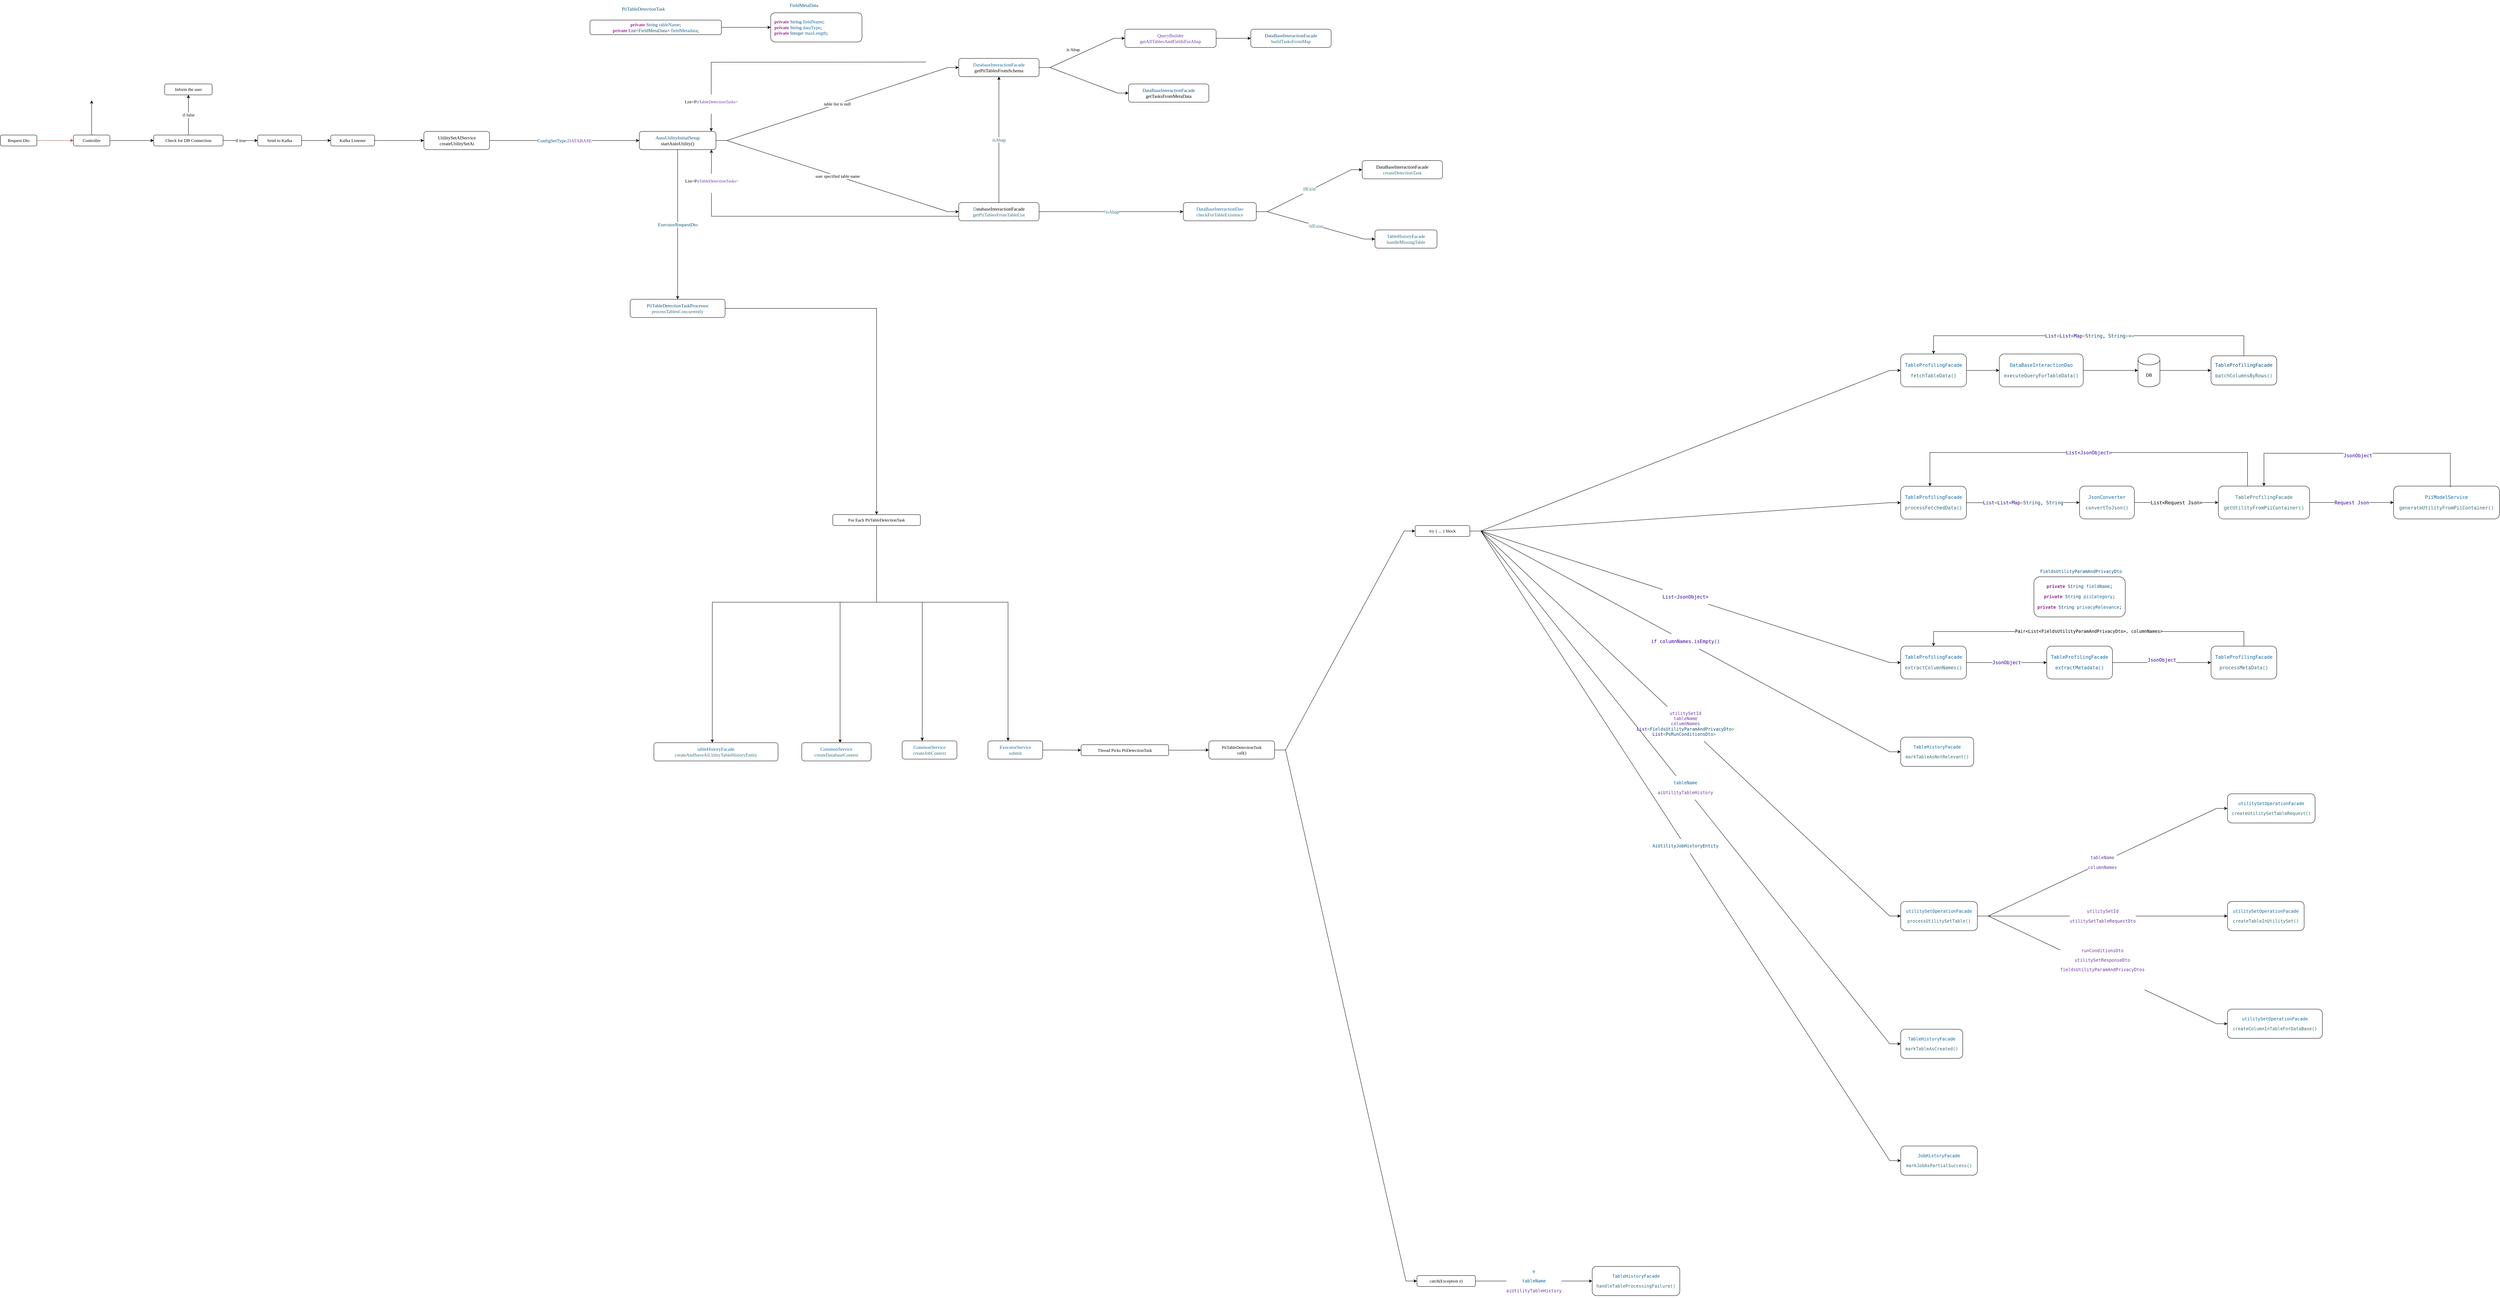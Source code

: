 <mxfile version="27.2.0">
  <diagram name="Page-1" id="GJhOprODO8Aw0IhJP1b8">
    <mxGraphModel dx="2377" dy="1238" grid="1" gridSize="10" guides="1" tooltips="1" connect="1" arrows="1" fold="1" page="1" pageScale="1" pageWidth="9000" pageHeight="6000" math="0" shadow="0">
      <root>
        <mxCell id="0" />
        <mxCell id="1" parent="0" />
        <mxCell id="amK7Ajxims58cx469wdc-3" value="" style="edgeStyle=orthogonalEdgeStyle;rounded=1;orthogonalLoop=1;jettySize=auto;html=1;fillColor=#f8cecc;strokeColor=#b85450;curved=0;flowAnimation=0;shadow=0;fontColor=#000000;fontFamily=Lucida Console;" parent="1" source="amK7Ajxims58cx469wdc-1" target="amK7Ajxims58cx469wdc-2" edge="1">
          <mxGeometry relative="1" as="geometry" />
        </mxCell>
        <mxCell id="amK7Ajxims58cx469wdc-1" value="Request Dto" style="rounded=1;whiteSpace=wrap;html=1;fontFamily=Lucida Console;fontColor=#000000;" parent="1" vertex="1">
          <mxGeometry x="20" y="710" width="100" height="30" as="geometry" />
        </mxCell>
        <mxCell id="amK7Ajxims58cx469wdc-6" value="" style="edgeStyle=orthogonalEdgeStyle;rounded=0;orthogonalLoop=1;jettySize=auto;html=1;fontColor=#000000;fontFamily=Lucida Console;" parent="1" source="amK7Ajxims58cx469wdc-2" target="amK7Ajxims58cx469wdc-5" edge="1">
          <mxGeometry relative="1" as="geometry" />
        </mxCell>
        <mxCell id="amK7Ajxims58cx469wdc-7" value="" style="edgeStyle=orthogonalEdgeStyle;rounded=0;orthogonalLoop=1;jettySize=auto;html=1;fontColor=#000000;fontFamily=Lucida Console;" parent="1" source="amK7Ajxims58cx469wdc-2" target="amK7Ajxims58cx469wdc-5" edge="1">
          <mxGeometry relative="1" as="geometry" />
        </mxCell>
        <mxCell id="amK7Ajxims58cx469wdc-9" value="" style="edgeStyle=orthogonalEdgeStyle;rounded=0;orthogonalLoop=1;jettySize=auto;html=1;fontColor=#000000;fontFamily=Lucida Console;" parent="1" source="amK7Ajxims58cx469wdc-2" edge="1">
          <mxGeometry relative="1" as="geometry">
            <mxPoint x="270" y="615" as="targetPoint" />
          </mxGeometry>
        </mxCell>
        <mxCell id="amK7Ajxims58cx469wdc-2" value="Controller" style="whiteSpace=wrap;html=1;fontFamily=Lucida Console;rounded=1;fontColor=#000000;" parent="1" vertex="1">
          <mxGeometry x="220" y="710" width="100" height="30" as="geometry" />
        </mxCell>
        <mxCell id="amK7Ajxims58cx469wdc-11" value="&lt;font style=&quot;font-size: 12px;&quot;&gt;if true&lt;/font&gt;" style="edgeStyle=orthogonalEdgeStyle;rounded=0;orthogonalLoop=1;jettySize=auto;html=1;fontColor=#000000;fontFamily=Lucida Console;" parent="1" source="amK7Ajxims58cx469wdc-5" target="amK7Ajxims58cx469wdc-10" edge="1">
          <mxGeometry relative="1" as="geometry" />
        </mxCell>
        <mxCell id="amK7Ajxims58cx469wdc-13" value="&lt;font style=&quot;font-size: 12px;&quot;&gt;if false&lt;/font&gt;" style="edgeStyle=orthogonalEdgeStyle;rounded=0;orthogonalLoop=1;jettySize=auto;html=1;fontColor=#000000;fontFamily=Lucida Console;" parent="1" source="amK7Ajxims58cx469wdc-5" target="amK7Ajxims58cx469wdc-12" edge="1">
          <mxGeometry relative="1" as="geometry" />
        </mxCell>
        <mxCell id="amK7Ajxims58cx469wdc-5" value="Check for DB Connection" style="whiteSpace=wrap;html=1;fontFamily=Lucida Console;rounded=1;fontColor=#000000;" parent="1" vertex="1">
          <mxGeometry x="440" y="710" width="190" height="30" as="geometry" />
        </mxCell>
        <mxCell id="amK7Ajxims58cx469wdc-15" value="" style="edgeStyle=orthogonalEdgeStyle;rounded=0;orthogonalLoop=1;jettySize=auto;html=1;fontColor=#000000;fontFamily=Lucida Console;" parent="1" source="amK7Ajxims58cx469wdc-10" target="amK7Ajxims58cx469wdc-14" edge="1">
          <mxGeometry relative="1" as="geometry" />
        </mxCell>
        <mxCell id="amK7Ajxims58cx469wdc-10" value="Send to Kafka" style="whiteSpace=wrap;html=1;fontFamily=Lucida Console;rounded=1;fontColor=#000000;" parent="1" vertex="1">
          <mxGeometry x="725" y="710" width="120" height="30" as="geometry" />
        </mxCell>
        <mxCell id="amK7Ajxims58cx469wdc-12" value="Inform the user" style="whiteSpace=wrap;html=1;fontFamily=Lucida Console;rounded=1;fontColor=#000000;" parent="1" vertex="1">
          <mxGeometry x="470" y="570" width="130" height="30" as="geometry" />
        </mxCell>
        <mxCell id="amK7Ajxims58cx469wdc-17" value="" style="edgeStyle=orthogonalEdgeStyle;rounded=0;orthogonalLoop=1;jettySize=auto;html=1;fontColor=#000000;fontFamily=Lucida Console;" parent="1" source="amK7Ajxims58cx469wdc-14" target="amK7Ajxims58cx469wdc-16" edge="1">
          <mxGeometry relative="1" as="geometry" />
        </mxCell>
        <mxCell id="amK7Ajxims58cx469wdc-14" value="Kafka Listener" style="whiteSpace=wrap;html=1;fontFamily=Lucida Console;rounded=1;fontColor=#000000;" parent="1" vertex="1">
          <mxGeometry x="925" y="710" width="120" height="30" as="geometry" />
        </mxCell>
        <mxCell id="amK7Ajxims58cx469wdc-19" value="&lt;div style=&quot;background-color: rgb(255, 255, 255); color: rgb(0, 0, 0);&quot;&gt;&lt;div style=&quot;font-size: 9.8pt;&quot;&gt;&lt;span style=&quot;color: rgb(11, 79, 121);&quot;&gt;ConfigSetType&lt;/span&gt;.&lt;span style=&quot;color: rgb(108, 54, 169);&quot;&gt;DATABASE&lt;/span&gt;&lt;/div&gt;&lt;/div&gt;" style="edgeStyle=orthogonalEdgeStyle;rounded=0;orthogonalLoop=1;jettySize=auto;html=1;fontFamily=Lucida Console;" parent="1" source="amK7Ajxims58cx469wdc-16" target="amK7Ajxims58cx469wdc-18" edge="1">
          <mxGeometry relative="1" as="geometry" />
        </mxCell>
        <mxCell id="amK7Ajxims58cx469wdc-16" value="&lt;div style=&quot;background-color: rgb(255, 255, 255);&quot;&gt;&lt;div style=&quot;font-size: 9.8pt;&quot;&gt;&lt;span style=&quot;&quot;&gt;UtilitySetAIService&lt;br&gt;&lt;/span&gt;createUtilitySetAi&lt;/div&gt;&lt;/div&gt;" style="fontFamily=Lucida Console;rounded=1;html=1;spacing=4;fontColor=#000000;" parent="1" vertex="1">
          <mxGeometry x="1180" y="700" width="180" height="50" as="geometry" />
        </mxCell>
        <mxCell id="amK7Ajxims58cx469wdc-21" value="table list is null" style="edgeStyle=entityRelationEdgeStyle;rounded=0;orthogonalLoop=1;jettySize=auto;html=1;fontFamily=Lucida Console;fontSize=12;" parent="1" source="amK7Ajxims58cx469wdc-18" target="amK7Ajxims58cx469wdc-20" edge="1">
          <mxGeometry relative="1" as="geometry" />
        </mxCell>
        <mxCell id="amK7Ajxims58cx469wdc-25" value="user specified table name" style="edgeStyle=entityRelationEdgeStyle;rounded=0;orthogonalLoop=1;jettySize=auto;html=1;fontFamily=Lucida Console;fontSize=12;" parent="1" source="amK7Ajxims58cx469wdc-18" target="amK7Ajxims58cx469wdc-24" edge="1">
          <mxGeometry relative="1" as="geometry" />
        </mxCell>
        <mxCell id="amK7Ajxims58cx469wdc-51" value="&lt;div style=&quot;background-color:#ffffff;color:#000000&quot;&gt;&lt;div style=&quot;font-size: 9.8pt;&quot;&gt;&lt;span style=&quot;color:#0b4f79;&quot;&gt;ExecutorRequestDto&lt;/span&gt;&lt;/div&gt;&lt;/div&gt;" style="edgeStyle=orthogonalEdgeStyle;rounded=0;orthogonalLoop=1;jettySize=auto;html=1;fontFamily=Lucida Console;" parent="1" source="amK7Ajxims58cx469wdc-18" target="amK7Ajxims58cx469wdc-50" edge="1">
          <mxGeometry relative="1" as="geometry" />
        </mxCell>
        <mxCell id="amK7Ajxims58cx469wdc-18" value="&lt;div style=&quot;background-color: rgb(255, 255, 255);&quot;&gt;&lt;div style=&quot;font-size: 9.8pt;&quot;&gt;&lt;span style=&quot;color: rgb(11, 79, 121);&quot;&gt;AutoUtilityInitialSetup&lt;/span&gt;&lt;/div&gt;&lt;div style=&quot;font-size: 9.8pt;&quot;&gt;startAutoUtility()&lt;/div&gt;&lt;/div&gt;" style="whiteSpace=wrap;html=1;fontFamily=Lucida Console;fontColor=#000000;rounded=1;spacing=4;" parent="1" vertex="1">
          <mxGeometry x="1770" y="700" width="210" height="50" as="geometry" />
        </mxCell>
        <mxCell id="amK7Ajxims58cx469wdc-27" value="" style="edgeStyle=entityRelationEdgeStyle;rounded=0;orthogonalLoop=1;jettySize=auto;html=1;fontFamily=Lucida Console;" parent="1" source="amK7Ajxims58cx469wdc-20" target="amK7Ajxims58cx469wdc-26" edge="1">
          <mxGeometry relative="1" as="geometry" />
        </mxCell>
        <mxCell id="amK7Ajxims58cx469wdc-28" value="is Abap" style="edgeLabel;html=1;align=center;verticalAlign=middle;resizable=0;points=[];fontSize=12;fontFamily=Lucida Console;" parent="amK7Ajxims58cx469wdc-27" vertex="1" connectable="0">
          <mxGeometry x="-0.529" y="-2" width="70" height="30" relative="1" as="geometry">
            <mxPoint y="-54" as="offset" />
          </mxGeometry>
        </mxCell>
        <mxCell id="amK7Ajxims58cx469wdc-31" value="" style="edgeStyle=entityRelationEdgeStyle;rounded=0;orthogonalLoop=1;jettySize=auto;html=1;fontFamily=Lucida Console;" parent="1" source="amK7Ajxims58cx469wdc-20" target="amK7Ajxims58cx469wdc-30" edge="1">
          <mxGeometry relative="1" as="geometry" />
        </mxCell>
        <mxCell id="amK7Ajxims58cx469wdc-20" value="&lt;div style=&quot;background-color: rgb(255, 255, 255);&quot;&gt;&lt;div style=&quot;font-size: 9.8pt;&quot;&gt;&lt;span style=&quot;color: rgb(15, 104, 160);&quot;&gt;DatabaseInteractionFacade&lt;/span&gt;&lt;/div&gt;&lt;div style=&quot;font-size: 9.8pt;&quot;&gt;getPiiTablesFromSchema&lt;/div&gt;&lt;/div&gt;" style="whiteSpace=wrap;html=1;fontFamily=Lucida Console;fontColor=#000000;rounded=1;spacing=4;align=center;horizontal=1;verticalAlign=middle;" parent="1" vertex="1">
          <mxGeometry x="2645" y="500" width="220" height="50" as="geometry" />
        </mxCell>
        <mxCell id="amK7Ajxims58cx469wdc-36" value="&lt;div style=&quot;background-color: rgb(255, 255, 255); color: rgb(0, 0, 0);&quot;&gt;&lt;div style=&quot;font-size: 9.8pt;&quot;&gt;&lt;span style=&quot;color: rgb(50, 109, 116);&quot;&gt;isAbap&lt;/span&gt;&lt;/div&gt;&lt;/div&gt;" style="edgeStyle=orthogonalEdgeStyle;rounded=0;orthogonalLoop=1;jettySize=auto;html=1;fontFamily=Lucida Console;" parent="1" source="amK7Ajxims58cx469wdc-24" target="amK7Ajxims58cx469wdc-20" edge="1">
          <mxGeometry relative="1" as="geometry" />
        </mxCell>
        <mxCell id="amK7Ajxims58cx469wdc-38" value="&lt;br&gt;&lt;div style=&quot;forced-color-adjust: none; color: rgb(0, 0, 0); font-style: normal; font-variant-ligatures: normal; font-variant-caps: normal; font-weight: 400; letter-spacing: normal; orphans: 2; text-align: center; text-indent: 0px; text-transform: none; widows: 2; word-spacing: 0px; -webkit-text-stroke-width: 0px; text-decoration-thickness: initial; text-decoration-style: initial; text-decoration-color: initial; font-size: 9.8pt;&quot;&gt;&lt;span style=&quot;forced-color-adjust: none; color: rgb(50, 109, 116);&quot;&gt;!isAbap&lt;/span&gt;&lt;/div&gt;&lt;div&gt;&lt;br&gt;&lt;/div&gt;" style="edgeStyle=orthogonalEdgeStyle;rounded=0;orthogonalLoop=1;jettySize=auto;html=1;fontFamily=Lucida Console;" parent="1" source="amK7Ajxims58cx469wdc-24" target="amK7Ajxims58cx469wdc-37" edge="1">
          <mxGeometry relative="1" as="geometry" />
        </mxCell>
        <mxCell id="amK7Ajxims58cx469wdc-24" value="&lt;div style=&quot;background-color: rgb(255, 255, 255);&quot;&gt;&lt;div style=&quot;font-size: 9.8pt;&quot;&gt;&lt;span style=&quot;color: rgb(15, 104, 160);&quot;&gt;D&lt;/span&gt;atabaseInteractionFacade&lt;/div&gt;&lt;div style=&quot;font-size: 9.8pt;&quot;&gt;&lt;span style=&quot;color: rgb(50, 109, 116);&quot;&gt;getPiiTablesFromTableList&lt;/span&gt;&lt;/div&gt;&lt;/div&gt;" style="whiteSpace=wrap;html=1;fontFamily=Lucida Console;fontColor=#000000;rounded=1;spacing=4;" parent="1" vertex="1">
          <mxGeometry x="2645" y="895" width="220" height="50" as="geometry" />
        </mxCell>
        <mxCell id="amK7Ajxims58cx469wdc-33" value="" style="edgeStyle=orthogonalEdgeStyle;rounded=0;orthogonalLoop=1;jettySize=auto;html=1;fontFamily=Lucida Console;" parent="1" source="amK7Ajxims58cx469wdc-26" target="amK7Ajxims58cx469wdc-32" edge="1">
          <mxGeometry relative="1" as="geometry" />
        </mxCell>
        <mxCell id="amK7Ajxims58cx469wdc-26" value="&lt;div style=&quot;background-color: rgb(255, 255, 255);&quot;&gt;&lt;div style=&quot;font-size: 9.8pt;&quot;&gt;&lt;span style=&quot;color: rgb(108, 54, 169);&quot;&gt;QueryBuilder&lt;/span&gt;&lt;/div&gt;&lt;div style=&quot;font-size: 9.8pt;&quot;&gt;&lt;span style=&quot;color: rgb(108, 54, 169);&quot;&gt;getAllTablesAndFieldsForAbap&lt;/span&gt;&lt;/div&gt;&lt;/div&gt;" style="whiteSpace=wrap;html=1;fontFamily=Lucida Console;fontColor=#000000;rounded=1;spacing=4;" parent="1" vertex="1">
          <mxGeometry x="3100" y="420" width="250" height="50" as="geometry" />
        </mxCell>
        <mxCell id="amK7Ajxims58cx469wdc-30" value="&lt;div style=&quot;background-color: rgb(255, 255, 255);&quot;&gt;&lt;div style=&quot;font-size: 9.8pt;&quot;&gt;&lt;span style=&quot;color: rgb(15, 104, 160);&quot;&gt;&lt;div style=&quot;color: rgb(0, 0, 0);&quot;&gt;&lt;div style=&quot;font-size: 9.8pt;&quot;&gt;&lt;span style=&quot;color: rgb(11, 79, 121);&quot;&gt;DataBaseInteractionFacade&lt;/span&gt;&lt;/div&gt;&lt;div style=&quot;font-size: 9.8pt;&quot;&gt;getTasksFromMetaData&lt;/div&gt;&lt;/div&gt;&lt;/span&gt;&lt;/div&gt;&lt;/div&gt;" style="whiteSpace=wrap;html=1;fontFamily=Lucida Console;fontColor=#000000;rounded=1;spacing=4;horizontal=1;" parent="1" vertex="1">
          <mxGeometry x="3110" y="570" width="220" height="50" as="geometry" />
        </mxCell>
        <mxCell id="amK7Ajxims58cx469wdc-32" value="&lt;div style=&quot;background-color: rgb(255, 255, 255); color: rgb(0, 0, 0);&quot;&gt;&lt;div style=&quot;font-size: 9.8pt;&quot;&gt;&lt;span style=&quot;color: rgb(50, 109, 116);&quot;&gt;&lt;div style=&quot;color: rgb(0, 0, 0); font-size: 9.8pt;&quot;&gt;&lt;span style=&quot;color: rgb(11, 79, 121);&quot;&gt;DataBaseInteractionFacade&lt;/span&gt;&lt;/div&gt;&lt;/span&gt;&lt;/div&gt;&lt;div style=&quot;font-size: 9.8pt;&quot;&gt;&lt;span style=&quot;color: rgb(50, 109, 116);&quot;&gt;buildTasksFromMap&lt;/span&gt;&lt;/div&gt;&lt;/div&gt;" style="whiteSpace=wrap;html=1;fontFamily=Lucida Console;fontColor=#000000;rounded=1;spacing=4;" parent="1" vertex="1">
          <mxGeometry x="3445" y="420" width="220" height="50" as="geometry" />
        </mxCell>
        <mxCell id="amK7Ajxims58cx469wdc-42" value="&lt;br&gt;&lt;div style=&quot;forced-color-adjust: none; color: rgb(0, 0, 0); font-style: normal; font-variant-ligatures: normal; font-variant-caps: normal; font-weight: 400; letter-spacing: normal; orphans: 2; text-align: center; text-indent: 0px; text-transform: none; widows: 2; word-spacing: 0px; -webkit-text-stroke-width: 0px; text-decoration-thickness: initial; text-decoration-style: initial; text-decoration-color: initial; font-size: 9.8pt;&quot;&gt;&lt;span style=&quot;forced-color-adjust: none; color: rgb(50, 109, 116);&quot;&gt;&lt;br class=&quot;Apple-interchange-newline&quot;&gt;ifExist&lt;/span&gt;&lt;/div&gt;&lt;div style=&quot;forced-color-adjust: none;&quot;&gt;&lt;br style=&quot;forced-color-adjust: none; color: rgb(0, 0, 0); font-size: 11px; font-style: normal; font-variant-ligatures: normal; font-variant-caps: normal; font-weight: 400; letter-spacing: normal; orphans: 2; text-align: center; text-indent: 0px; text-transform: none; widows: 2; word-spacing: 0px; -webkit-text-stroke-width: 0px; white-space: nowrap; background-color: rgb(255, 255, 255); text-decoration-thickness: initial; text-decoration-style: initial; text-decoration-color: initial;&quot;&gt;&lt;br&gt;&lt;br&gt;&lt;/div&gt;" style="edgeStyle=entityRelationEdgeStyle;rounded=0;orthogonalLoop=1;jettySize=auto;html=1;fontFamily=Lucida Console;" parent="1" source="amK7Ajxims58cx469wdc-37" target="amK7Ajxims58cx469wdc-41" edge="1">
          <mxGeometry relative="1" as="geometry" />
        </mxCell>
        <mxCell id="amK7Ajxims58cx469wdc-44" value="&lt;br&gt;&lt;div style=&quot;forced-color-adjust: none; color: rgb(0, 0, 0); font-style: normal; font-variant-ligatures: normal; font-variant-caps: normal; font-weight: 400; letter-spacing: normal; orphans: 2; text-align: center; text-indent: 0px; text-transform: none; widows: 2; word-spacing: 0px; -webkit-text-stroke-width: 0px; text-decoration-thickness: initial; text-decoration-style: initial; text-decoration-color: initial; font-size: 9.8pt;&quot;&gt;&lt;span style=&quot;forced-color-adjust: none; color: rgb(50, 109, 116);&quot;&gt;&lt;br class=&quot;Apple-interchange-newline&quot;&gt;&lt;br class=&quot;Apple-interchange-newline&quot; style=&quot;forced-color-adjust: none;&quot;&gt;!ifExist&lt;/span&gt;&lt;/div&gt;&lt;div style=&quot;forced-color-adjust: none; color: rgb(0, 0, 0); font-size: 11px; font-style: normal; font-variant-ligatures: normal; font-variant-caps: normal; font-weight: 400; letter-spacing: normal; orphans: 2; text-align: center; text-indent: 0px; text-transform: none; widows: 2; word-spacing: 0px; -webkit-text-stroke-width: 0px; white-space: nowrap; text-decoration-thickness: initial; text-decoration-style: initial; text-decoration-color: initial;&quot;&gt;&lt;br style=&quot;forced-color-adjust: none; color: rgb(0, 0, 0); font-size: 11px; font-style: normal; font-variant-ligatures: normal; font-variant-caps: normal; font-weight: 400; letter-spacing: normal; orphans: 2; text-align: center; text-indent: 0px; text-transform: none; widows: 2; word-spacing: 0px; -webkit-text-stroke-width: 0px; white-space: nowrap; background-color: rgb(255, 255, 255); text-decoration-thickness: initial; text-decoration-style: initial; text-decoration-color: initial;&quot;&gt;&lt;br style=&quot;forced-color-adjust: none;&quot;&gt;&lt;/div&gt;&lt;div&gt;&lt;br&gt;&lt;/div&gt;" style="edgeStyle=entityRelationEdgeStyle;rounded=0;orthogonalLoop=1;jettySize=auto;html=1;fontFamily=Lucida Console;" parent="1" source="amK7Ajxims58cx469wdc-37" target="amK7Ajxims58cx469wdc-43" edge="1">
          <mxGeometry relative="1" as="geometry" />
        </mxCell>
        <mxCell id="amK7Ajxims58cx469wdc-37" value="&lt;div style=&quot;background-color: rgb(255, 255, 255);&quot;&gt;&lt;div style=&quot;font-size: 9.8pt;&quot;&gt;&lt;span style=&quot;color: rgb(15, 104, 160);&quot;&gt;DataBaseInteractionDao&lt;/span&gt;&lt;/div&gt;&lt;div style=&quot;font-size: 9.8pt;&quot;&gt;&lt;span style=&quot;color: rgb(50, 109, 116);&quot;&gt;checkForTableExistence&lt;/span&gt;&lt;/div&gt;&lt;/div&gt;" style="whiteSpace=wrap;html=1;fontFamily=Lucida Console;fontColor=#000000;rounded=1;spacing=4;" parent="1" vertex="1">
          <mxGeometry x="3260" y="895" width="200" height="50" as="geometry" />
        </mxCell>
        <mxCell id="amK7Ajxims58cx469wdc-41" value="&lt;div style=&quot;background-color: rgb(255, 255, 255);&quot;&gt;&lt;div style=&quot;font-size: 9.8pt;&quot;&gt;DataBaseInteractionFacade&lt;/div&gt;&lt;div style=&quot;font-size: 9.8pt;&quot;&gt;&lt;span style=&quot;color:#326d74;&quot;&gt;createDetectionTask&lt;/span&gt;&lt;/div&gt;&lt;/div&gt;" style="whiteSpace=wrap;html=1;fontFamily=Lucida Console;fontColor=#000000;rounded=1;spacing=4;" parent="1" vertex="1">
          <mxGeometry x="3750" y="780" width="220" height="50" as="geometry" />
        </mxCell>
        <mxCell id="amK7Ajxims58cx469wdc-43" value="&lt;div style=&quot;background-color: rgb(255, 255, 255);&quot;&gt;&lt;div style=&quot;font-size: 9.8pt;&quot;&gt;&lt;div&gt;&lt;div style=&quot;font-size: 9.8pt;&quot;&gt;&lt;span style=&quot;color:#0f68a0;&quot;&gt;TableHistoryFacade&lt;/span&gt;&lt;/div&gt;&lt;/div&gt;&lt;/div&gt;&lt;div style=&quot;font-size: 9.8pt;&quot;&gt;&lt;span style=&quot;color:#326d74;&quot;&gt;handleMissingTable&lt;/span&gt;&lt;/div&gt;&lt;/div&gt;" style="whiteSpace=wrap;html=1;fontFamily=Lucida Console;fontColor=#000000;rounded=1;spacing=4;" parent="1" vertex="1">
          <mxGeometry x="3785" y="970" width="170" height="50" as="geometry" />
        </mxCell>
        <mxCell id="amK7Ajxims58cx469wdc-47" value="&#xa;&lt;span style=&quot;color: rgb(0, 0, 0); font-size: 12px; font-style: normal; font-variant-ligatures: normal; font-variant-caps: normal; font-weight: 400; letter-spacing: normal; orphans: 2; text-align: center; text-indent: 0px; text-transform: none; widows: 2; word-spacing: 0px; -webkit-text-stroke-width: 0px; white-space: nowrap; background-color: rgb(255, 255, 255); text-decoration-thickness: initial; text-decoration-style: initial; text-decoration-color: initial; float: none; display: inline !important;&quot;&gt;List&amp;lt;P&lt;/span&gt;&lt;span data-mx-given-colors=&quot;{&amp;quot;color&amp;quot;:&amp;quot;rgb(108, 54, 169)&amp;quot;}&quot; style=&quot;forced-color-adjust: none; font-size: 12px; font-style: normal; font-variant-ligatures: normal; font-variant-caps: normal; font-weight: 400; letter-spacing: normal; orphans: 2; text-align: center; text-indent: 0px; text-transform: none; widows: 2; word-spacing: 0px; -webkit-text-stroke-width: 0px; white-space: nowrap; text-decoration-thickness: initial; text-decoration-style: initial; text-decoration-color: initial; color: light-dark(rgb(108, 54, 169), rgb(204, 157, 255)); background-color: rgb(255, 255, 255);&quot;&gt;iiTableDetectionTasks&amp;gt;&lt;/span&gt;&#xa;&#xa;" style="endArrow=classic;html=1;rounded=0;edgeStyle=orthogonalEdgeStyle;exitX=0.007;exitY=0.058;exitDx=0;exitDy=0;exitPerimeter=0;entryX=0.938;entryY=-0.006;entryDx=0;entryDy=0;entryPerimeter=0;fontFamily=Lucida Console;" parent="1" target="amK7Ajxims58cx469wdc-18" edge="1">
          <mxGeometry x="0.808" width="50" height="50" relative="1" as="geometry">
            <mxPoint x="2555" y="510" as="sourcePoint" />
            <mxPoint x="2007.2" y="591.52" as="targetPoint" />
            <mxPoint as="offset" />
          </mxGeometry>
        </mxCell>
        <mxCell id="amK7Ajxims58cx469wdc-48" value="&#xa;&lt;span data-mx-given-colors=&quot;{&amp;quot;color&amp;quot;:&amp;quot;rgb(0, 0, 0)&amp;quot;,&amp;quot;background-color&amp;quot;:&amp;quot;rgb(255, 255, 255)&amp;quot;}&quot; style=&quot;forced-color-adjust: none; color: light-dark(rgb(0, 0, 0), rgb(237, 237, 237)); font-style: normal; font-variant-ligatures: normal; font-variant-caps: normal; font-weight: 400; letter-spacing: normal; orphans: 2; text-align: center; text-indent: 0px; text-transform: none; widows: 2; word-spacing: 0px; -webkit-text-stroke-width: 0px; white-space: nowrap; background-color: light-dark(rgb(255, 255, 255), rgb(18, 18, 18)); text-decoration-thickness: initial; text-decoration-style: initial; text-decoration-color: initial; font-size: 12px; float: none; display: inline !important;&quot;&gt;List&amp;lt;P&lt;/span&gt;&lt;span data-mx-given-colors=&quot;{&amp;quot;background-color&amp;quot;:&amp;quot;rgb(255, 255, 255)&amp;quot;}&quot; style=&quot;forced-color-adjust: none; font-style: normal; font-variant-ligatures: normal; font-variant-caps: normal; font-weight: 400; letter-spacing: normal; orphans: 2; text-align: center; text-indent: 0px; text-transform: none; widows: 2; word-spacing: 0px; -webkit-text-stroke-width: 0px; white-space: nowrap; background-color: light-dark(rgb(255, 255, 255), rgb(18, 18, 18)); text-decoration-thickness: initial; text-decoration-style: initial; text-decoration-color: initial; font-size: 12px; color: light-dark(rgb(108, 54, 169), rgb(204, 157, 255));&quot;&gt;iiTableDetectionTasks&amp;gt;&lt;/span&gt;&lt;br style=&quot;forced-color-adjust: none; color: rgb(0, 0, 0); font-size: 11px; font-style: normal; font-variant-ligatures: normal; font-variant-caps: normal; font-weight: 400; letter-spacing: normal; orphans: 2; text-align: center; text-indent: 0px; text-transform: none; widows: 2; word-spacing: 0px; -webkit-text-stroke-width: 0px; white-space: nowrap; text-decoration-thickness: initial; text-decoration-style: initial; text-decoration-color: initial;&quot;&gt;&#xa;&#xa;" style="endArrow=classic;html=1;rounded=0;edgeStyle=orthogonalEdgeStyle;entryX=0.941;entryY=1;entryDx=0;entryDy=0;entryPerimeter=0;exitX=0;exitY=0.75;exitDx=0;exitDy=0;fontFamily=Lucida Console;" parent="1" source="amK7Ajxims58cx469wdc-24" target="amK7Ajxims58cx469wdc-18" edge="1">
          <mxGeometry x="0.786" width="50" height="50" relative="1" as="geometry">
            <mxPoint x="2190" y="880" as="sourcePoint" />
            <mxPoint x="2240" y="830" as="targetPoint" />
            <mxPoint as="offset" />
          </mxGeometry>
        </mxCell>
        <mxCell id="1HooZBelikX92kUnRuxz-2" value="" style="edgeStyle=orthogonalEdgeStyle;rounded=0;orthogonalLoop=1;jettySize=auto;html=1;fontFamily=Lucida Console;" parent="1" source="amK7Ajxims58cx469wdc-50" target="1HooZBelikX92kUnRuxz-1" edge="1">
          <mxGeometry relative="1" as="geometry" />
        </mxCell>
        <mxCell id="amK7Ajxims58cx469wdc-50" value="&lt;div style=&quot;background-color: rgb(255, 255, 255);&quot;&gt;&lt;div style=&quot;font-size: 9.8pt;&quot;&gt;&lt;div&gt;&lt;div style=&quot;font-size: 9.8pt;&quot;&gt;&lt;span style=&quot;color:#0b4f79;&quot;&gt;PiiTableDetectionTaskProcessor&lt;/span&gt;&lt;/div&gt;&lt;/div&gt;&lt;/div&gt;&lt;div style=&quot;font-size: 9.8pt;&quot;&gt;&lt;span style=&quot;color: rgb(50, 109, 116);&quot;&gt;processTablesConcurrently&lt;/span&gt;&lt;/div&gt;&lt;/div&gt;" style="whiteSpace=wrap;html=1;fontFamily=Lucida Console;fontColor=#000000;rounded=1;spacing=4;" parent="1" vertex="1">
          <mxGeometry x="1745" y="1160" width="260" height="50" as="geometry" />
        </mxCell>
        <mxCell id="1HooZBelikX92kUnRuxz-4" value="" style="edgeStyle=orthogonalEdgeStyle;rounded=0;orthogonalLoop=1;jettySize=auto;html=1;exitX=0.5;exitY=1;exitDx=0;exitDy=0;fontFamily=Lucida Console;" parent="1" source="1HooZBelikX92kUnRuxz-1" target="1HooZBelikX92kUnRuxz-3" edge="1">
          <mxGeometry relative="1" as="geometry">
            <Array as="points">
              <mxPoint x="2420" y="1990" />
              <mxPoint x="2780" y="1990" />
            </Array>
          </mxGeometry>
        </mxCell>
        <mxCell id="1HooZBelikX92kUnRuxz-6" value="" style="edgeStyle=orthogonalEdgeStyle;rounded=0;orthogonalLoop=1;jettySize=auto;html=1;fontFamily=Lucida Console;" parent="1" source="1HooZBelikX92kUnRuxz-1" target="1HooZBelikX92kUnRuxz-5" edge="1">
          <mxGeometry relative="1" as="geometry">
            <Array as="points">
              <mxPoint x="2420" y="1990" />
              <mxPoint x="2545" y="1990" />
            </Array>
          </mxGeometry>
        </mxCell>
        <mxCell id="1HooZBelikX92kUnRuxz-7" value="" style="edgeStyle=orthogonalEdgeStyle;rounded=0;orthogonalLoop=1;jettySize=auto;html=1;fontFamily=Lucida Console;" parent="1" source="1HooZBelikX92kUnRuxz-1" target="1HooZBelikX92kUnRuxz-5" edge="1">
          <mxGeometry relative="1" as="geometry">
            <Array as="points">
              <mxPoint x="2420" y="1990" />
              <mxPoint x="2545" y="1990" />
            </Array>
          </mxGeometry>
        </mxCell>
        <mxCell id="1HooZBelikX92kUnRuxz-9" value="" style="edgeStyle=orthogonalEdgeStyle;rounded=0;orthogonalLoop=1;jettySize=auto;html=1;fontFamily=Lucida Console;" parent="1" source="1HooZBelikX92kUnRuxz-1" target="1HooZBelikX92kUnRuxz-8" edge="1">
          <mxGeometry relative="1" as="geometry">
            <Array as="points">
              <mxPoint x="2420" y="1990" />
              <mxPoint x="2320" y="1990" />
            </Array>
          </mxGeometry>
        </mxCell>
        <mxCell id="1HooZBelikX92kUnRuxz-11" value="" style="edgeStyle=orthogonalEdgeStyle;rounded=0;orthogonalLoop=1;jettySize=auto;html=1;fontFamily=Lucida Console;" parent="1" source="1HooZBelikX92kUnRuxz-1" target="1HooZBelikX92kUnRuxz-10" edge="1">
          <mxGeometry relative="1" as="geometry">
            <Array as="points">
              <mxPoint x="2420" y="1990" />
              <mxPoint x="1970" y="1990" />
            </Array>
          </mxGeometry>
        </mxCell>
        <mxCell id="1HooZBelikX92kUnRuxz-1" value="For Each PiiTableDetectionTask" style="whiteSpace=wrap;html=1;fontFamily=Lucida Console;fontColor=#000000;rounded=1;spacing=4;" parent="1" vertex="1">
          <mxGeometry x="2300" y="1750" width="240" height="30" as="geometry" />
        </mxCell>
        <mxCell id="1HooZBelikX92kUnRuxz-16" value="" style="edgeStyle=orthogonalEdgeStyle;rounded=0;orthogonalLoop=1;jettySize=auto;html=1;fontFamily=Lucida Console;" parent="1" source="1HooZBelikX92kUnRuxz-3" target="1HooZBelikX92kUnRuxz-15" edge="1">
          <mxGeometry relative="1" as="geometry" />
        </mxCell>
        <mxCell id="1HooZBelikX92kUnRuxz-3" value="&lt;div style=&quot;background-color: rgb(255, 255, 255);&quot;&gt;&lt;div style=&quot;font-size: 9.8pt;&quot;&gt;&lt;span style=&quot;color:#0f68a0;&quot;&gt;ExecutorService&lt;br&gt;&lt;/span&gt;&lt;div&gt;&lt;div style=&quot;font-size: 9.8pt;&quot;&gt;&lt;span style=&quot;color:#326d74;&quot;&gt;submit&lt;/span&gt;&lt;/div&gt;&lt;/div&gt;&lt;span style=&quot;color:#0f68a0;&quot;&gt;&lt;/span&gt;&lt;/div&gt;&lt;/div&gt;" style="whiteSpace=wrap;html=1;fontFamily=Lucida Console;fontColor=#000000;rounded=1;spacing=4;" parent="1" vertex="1">
          <mxGeometry x="2725" y="2370" width="150" height="50" as="geometry" />
        </mxCell>
        <mxCell id="1HooZBelikX92kUnRuxz-5" value="&lt;div style=&quot;background-color: rgb(255, 255, 255);&quot;&gt;&lt;div style=&quot;font-size: 9.8pt;&quot;&gt;&lt;span style=&quot;color:#0f68a0;&quot;&gt;CommonService&lt;/span&gt;&lt;/div&gt;&lt;div style=&quot;font-size: 9.8pt;&quot;&gt;&lt;span style=&quot;color:#326d74;&quot;&gt;createJobContext&lt;/span&gt;&lt;/div&gt;&lt;/div&gt;" style="whiteSpace=wrap;html=1;fontFamily=Lucida Console;fontColor=#000000;rounded=1;spacing=4;" parent="1" vertex="1">
          <mxGeometry x="2490" y="2370" width="150" height="50" as="geometry" />
        </mxCell>
        <mxCell id="1HooZBelikX92kUnRuxz-8" value="&lt;div style=&quot;background-color: rgb(255, 255, 255);&quot;&gt;&lt;div style=&quot;font-size: 9.8pt;&quot;&gt;&lt;span style=&quot;color:#0f68a0;&quot;&gt;CommonService&lt;/span&gt;&lt;/div&gt;&lt;div style=&quot;font-size: 9.8pt;&quot;&gt;&lt;span style=&quot;color:#326d74;&quot;&gt;createDatabaseContext&lt;/span&gt;&lt;/div&gt;&lt;/div&gt;" style="whiteSpace=wrap;html=1;fontFamily=Lucida Console;fontColor=#000000;rounded=1;spacing=4;" parent="1" vertex="1">
          <mxGeometry x="2215" y="2375" width="190" height="50" as="geometry" />
        </mxCell>
        <mxCell id="1HooZBelikX92kUnRuxz-10" value="&lt;div style=&quot;background-color: rgb(255, 255, 255);&quot;&gt;&lt;div style=&quot;font-size: 9.8pt;&quot;&gt;&lt;span style=&quot;color:#0f68a0;&quot;&gt;tableHistoryFacade&lt;/span&gt;&lt;/div&gt;&lt;div style=&quot;font-size: 9.8pt;&quot;&gt;&lt;span style=&quot;color:#326d74;&quot;&gt;createAndSaveAiUtilityTableHistoryEntity&lt;/span&gt;&lt;/div&gt;&lt;/div&gt;" style="whiteSpace=wrap;html=1;fontFamily=Lucida Console;fontColor=#000000;rounded=1;spacing=4;" parent="1" vertex="1">
          <mxGeometry x="1810" y="2375" width="340" height="50" as="geometry" />
        </mxCell>
        <mxCell id="1HooZBelikX92kUnRuxz-18" value="" style="edgeStyle=orthogonalEdgeStyle;rounded=0;orthogonalLoop=1;jettySize=auto;html=1;fontFamily=Lucida Console;" parent="1" source="1HooZBelikX92kUnRuxz-15" target="1HooZBelikX92kUnRuxz-17" edge="1">
          <mxGeometry relative="1" as="geometry" />
        </mxCell>
        <mxCell id="1HooZBelikX92kUnRuxz-15" value="Thread Picks PiiDetectionTask" style="whiteSpace=wrap;html=1;fontFamily=Lucida Console;fontColor=#000000;rounded=1;spacing=4;" parent="1" vertex="1">
          <mxGeometry x="2980" y="2380.5" width="240" height="30" as="geometry" />
        </mxCell>
        <mxCell id="LzeKRFWDxI_c3MoV32VU-2" value="" style="edgeStyle=entityRelationEdgeStyle;rounded=0;orthogonalLoop=1;jettySize=auto;html=1;exitX=1;exitY=0.5;exitDx=0;exitDy=0;" edge="1" parent="1" source="LzeKRFWDxI_c3MoV32VU-58" target="LzeKRFWDxI_c3MoV32VU-1">
          <mxGeometry relative="1" as="geometry" />
        </mxCell>
        <mxCell id="LzeKRFWDxI_c3MoV32VU-17" value="" style="edgeStyle=entityRelationEdgeStyle;rounded=0;orthogonalLoop=1;jettySize=auto;html=1;exitX=1;exitY=0.5;exitDx=0;exitDy=0;" edge="1" parent="1" source="LzeKRFWDxI_c3MoV32VU-58" target="LzeKRFWDxI_c3MoV32VU-16">
          <mxGeometry relative="1" as="geometry" />
        </mxCell>
        <mxCell id="LzeKRFWDxI_c3MoV32VU-29" value="&lt;pre style=&quot;forced-color-adjust: none; font-style: normal; font-variant-ligatures: normal; font-variant-caps: normal; font-weight: 400; letter-spacing: normal; orphans: 2; text-align: center; text-indent: 0px; text-transform: none; widows: 2; word-spacing: 0px; -webkit-text-stroke-width: 0px; text-decoration-thickness: initial; text-decoration-style: initial; text-decoration-color: initial; font-family: Monaco, monospace; font-size: 9.8pt; color: rgb(0, 0, 0);&quot;&gt;&lt;span style=&quot;color: rgb(57, 0, 160); forced-color-adjust: none;&quot;&gt;List&lt;/span&gt;&lt;span style=&quot;color: rgb(63, 145, 1); forced-color-adjust: none;&quot;&gt;&amp;lt;&lt;/span&gt;&lt;span style=&quot;forced-color-adjust: none; color: rgb(63, 145, 1);&quot;&gt;&lt;font color=&quot;#3900a0&quot;&gt;JsonObject&amp;gt;&lt;/font&gt;&lt;/span&gt;&lt;/pre&gt;" style="edgeStyle=entityRelationEdgeStyle;rounded=0;orthogonalLoop=1;jettySize=auto;html=1;exitX=1;exitY=0.5;exitDx=0;exitDy=0;" edge="1" parent="1" source="LzeKRFWDxI_c3MoV32VU-58" target="LzeKRFWDxI_c3MoV32VU-28">
          <mxGeometry relative="1" as="geometry" />
        </mxCell>
        <mxCell id="LzeKRFWDxI_c3MoV32VU-39" value="&lt;pre style=&quot;forced-color-adjust: none; color: rgb(0, 0, 0); font-style: normal; font-variant-ligatures: normal; font-variant-caps: normal; font-weight: 400; letter-spacing: normal; orphans: 2; text-align: center; text-indent: 0px; text-transform: none; widows: 2; word-spacing: 0px; -webkit-text-stroke-width: 0px; text-decoration-thickness: initial; text-decoration-style: initial; text-decoration-color: initial; font-family: Monaco, monospace; font-size: 9.8pt;&quot;&gt;&lt;span style=&quot;forced-color-adjust: none; color: rgb(63, 145, 1);&quot;&gt;&lt;font style=&quot;forced-color-adjust: none;&quot; color=&quot;#3900a0&quot;&gt;if columnNames.isEmpty()&lt;/font&gt;&lt;/span&gt;&lt;/pre&gt;" style="edgeStyle=entityRelationEdgeStyle;rounded=0;orthogonalLoop=1;jettySize=auto;html=1;exitX=1;exitY=0.5;exitDx=0;exitDy=0;" edge="1" parent="1" source="LzeKRFWDxI_c3MoV32VU-58" target="LzeKRFWDxI_c3MoV32VU-38">
          <mxGeometry relative="1" as="geometry" />
        </mxCell>
        <mxCell id="LzeKRFWDxI_c3MoV32VU-41" value="&lt;div style=&quot;background-color: rgb(255, 255, 255); color: rgb(0, 0, 0);&quot;&gt;&lt;pre style=&quot;font-family:&#39;Monaco&#39;,monospace;font-size:9.0pt;&quot;&gt;&lt;span style=&quot;color: rgb(108, 54, 169);&quot;&gt;utilitySetId&lt;/span&gt;&lt;br&gt;&lt;span style=&quot;color: rgb(108, 54, 169);&quot;&gt;tableName&lt;/span&gt;&lt;br&gt;&lt;span style=&quot;color: rgb(108, 54, 169);&quot;&gt;columnNames&lt;/span&gt;&lt;br&gt;&lt;span style=&quot;color: rgb(57, 0, 160);&quot;&gt;List&lt;/span&gt;&lt;span style=&quot;color: rgb(63, 145, 1);&quot;&gt;&amp;lt;&lt;/span&gt;&lt;span style=&quot;color: rgb(11, 79, 121);&quot;&gt;FieldsUtilityParamAndPrivacyDto&lt;/span&gt;&lt;span style=&quot;color: rgb(63, 145, 1);&quot;&gt;&amp;gt;&lt;/span&gt;&lt;br&gt;&lt;span style=&quot;color: rgb(57, 0, 160);&quot;&gt;List&lt;/span&gt;&lt;span style=&quot;color: rgb(63, 145, 1);&quot;&gt;&amp;lt;&lt;/span&gt;&lt;span style=&quot;color: rgb(11, 79, 121);&quot;&gt;PsRunConditionsDto&lt;/span&gt;&lt;span style=&quot;color: rgb(63, 145, 1);&quot;&gt;&amp;gt; &lt;/span&gt;&lt;/pre&gt;&lt;/div&gt;" style="edgeStyle=entityRelationEdgeStyle;rounded=0;orthogonalLoop=1;jettySize=auto;html=1;exitX=1;exitY=0.5;exitDx=0;exitDy=0;" edge="1" parent="1" source="LzeKRFWDxI_c3MoV32VU-58" target="LzeKRFWDxI_c3MoV32VU-40">
          <mxGeometry relative="1" as="geometry" />
        </mxCell>
        <mxCell id="LzeKRFWDxI_c3MoV32VU-55" value="&lt;div style=&quot;background-color: rgb(255, 255, 255); color: rgb(0, 0, 0);&quot;&gt;&lt;pre style=&quot;font-family:&#39;Monaco&#39;,monospace;font-size:9.0pt;&quot;&gt;&lt;span style=&quot;color: rgb(108, 54, 169);&quot;&gt;&lt;pre style=&quot;color: rgb(0, 0, 0); font-family: Monaco, monospace; font-size: 9pt;&quot;&gt;&lt;span style=&quot;color: rgb(15, 104, 160);&quot;&gt;tableName&lt;/span&gt;&lt;/pre&gt;&lt;/span&gt;&lt;/pre&gt;&lt;pre style=&quot;font-family:&#39;Monaco&#39;,monospace;font-size:9.0pt;&quot;&gt;&lt;span style=&quot;color: rgb(108, 54, 169);&quot;&gt;aiUtilityTableHistory&lt;/span&gt;&lt;/pre&gt;&lt;/div&gt;" style="edgeStyle=entityRelationEdgeStyle;rounded=0;orthogonalLoop=1;jettySize=auto;html=1;exitX=1;exitY=0.5;exitDx=0;exitDy=0;" edge="1" parent="1" source="LzeKRFWDxI_c3MoV32VU-58" target="LzeKRFWDxI_c3MoV32VU-54">
          <mxGeometry relative="1" as="geometry" />
        </mxCell>
        <mxCell id="LzeKRFWDxI_c3MoV32VU-57" value="&lt;div style=&quot;background-color:#ffffff;color:#000000&quot;&gt;&lt;pre style=&quot;font-family:&#39;Monaco&#39;,monospace;font-size:9.0pt;&quot;&gt;&lt;span style=&quot;color:#0b4f79;&quot;&gt;AiUtilityJobHistoryEntity&lt;/span&gt;&lt;/pre&gt;&lt;/div&gt;" style="edgeStyle=entityRelationEdgeStyle;rounded=0;orthogonalLoop=1;jettySize=auto;html=1;exitX=1;exitY=0.5;exitDx=0;exitDy=0;entryX=0;entryY=0.5;entryDx=0;entryDy=0;" edge="1" parent="1" source="LzeKRFWDxI_c3MoV32VU-58" target="LzeKRFWDxI_c3MoV32VU-56">
          <mxGeometry relative="1" as="geometry">
            <mxPoint x="3910" y="1710" as="sourcePoint" />
            <mxPoint x="5140" y="3510" as="targetPoint" />
          </mxGeometry>
        </mxCell>
        <mxCell id="LzeKRFWDxI_c3MoV32VU-59" value="" style="edgeStyle=entityRelationEdgeStyle;rounded=0;orthogonalLoop=1;jettySize=auto;html=1;" edge="1" parent="1" source="1HooZBelikX92kUnRuxz-17" target="LzeKRFWDxI_c3MoV32VU-58">
          <mxGeometry relative="1" as="geometry" />
        </mxCell>
        <mxCell id="LzeKRFWDxI_c3MoV32VU-61" value="" style="edgeStyle=entityRelationEdgeStyle;rounded=0;orthogonalLoop=1;jettySize=auto;html=1;" edge="1" parent="1" source="1HooZBelikX92kUnRuxz-17" target="LzeKRFWDxI_c3MoV32VU-60">
          <mxGeometry relative="1" as="geometry" />
        </mxCell>
        <mxCell id="1HooZBelikX92kUnRuxz-17" value="PiiTableDetectionTask&lt;div&gt;call()&lt;/div&gt;" style="whiteSpace=wrap;html=1;fontFamily=Lucida Console;fontColor=#000000;rounded=1;spacing=4;" parent="1" vertex="1">
          <mxGeometry x="3330" y="2370" width="180" height="50" as="geometry" />
        </mxCell>
        <mxCell id="1HooZBelikX92kUnRuxz-22" value="" style="edgeStyle=orthogonalEdgeStyle;rounded=0;orthogonalLoop=1;jettySize=auto;html=1;fontFamily=Lucida Console;" parent="1" source="1HooZBelikX92kUnRuxz-20" target="1HooZBelikX92kUnRuxz-21" edge="1">
          <mxGeometry relative="1" as="geometry" />
        </mxCell>
        <mxCell id="1HooZBelikX92kUnRuxz-20" value="&lt;div style=&quot;font-size: 9.8pt;&quot;&gt;&lt;span style=&quot;color: rgb(155, 35, 147); font-weight: bold;&quot;&gt;private &lt;/span&gt;&lt;span style=&quot;color: rgb(11, 79, 121);&quot;&gt;String &lt;/span&gt;&lt;span style=&quot;color: rgb(15, 104, 160);&quot;&gt;tableName&lt;/span&gt;;&lt;br&gt;&lt;span style=&quot;color: rgb(155, 35, 147); font-weight: bold;&quot;&gt;private &lt;/span&gt;&lt;span style=&quot;color: rgb(57, 0, 160);&quot;&gt;List&lt;/span&gt;&amp;lt;&lt;span style=&quot;color: rgb(11, 79, 121);&quot;&gt;FieldMetaData&lt;/span&gt;&amp;gt; &lt;span style=&quot;color: rgb(15, 104, 160);&quot;&gt;fieldMetadata&lt;/span&gt;;&lt;/div&gt;" style="rounded=1;whiteSpace=wrap;html=1;fontFamily=Lucida Console;" parent="1" vertex="1">
          <mxGeometry x="1635" y="395" width="360" height="40" as="geometry" />
        </mxCell>
        <mxCell id="1HooZBelikX92kUnRuxz-21" value="&lt;div style=&quot;background-color: rgb(255, 255, 255);&quot;&gt;&lt;div style=&quot;font-size: 9.8pt;&quot;&gt;&lt;span style=&quot;color:#9b2393;font-weight:bold;&quot;&gt;private &lt;/span&gt;&lt;span style=&quot;color:#0b4f79;&quot;&gt;String &lt;/span&gt;&lt;span style=&quot;color:#0f68a0;&quot;&gt;fieldName&lt;/span&gt;;&lt;br&gt;&lt;span style=&quot;color:#9b2393;font-weight:bold;&quot;&gt;private &lt;/span&gt;&lt;span style=&quot;color:#0b4f79;&quot;&gt;String &lt;/span&gt;&lt;span style=&quot;color:#0f68a0;&quot;&gt;dataType&lt;/span&gt;;&lt;br&gt;&lt;span style=&quot;color:#9b2393;font-weight:bold;&quot;&gt;private &lt;/span&gt;&lt;span style=&quot;color:#0b4f79;&quot;&gt;Integer &lt;/span&gt;&lt;span style=&quot;color:#0f68a0;&quot;&gt;maxLength&lt;/span&gt;;&lt;/div&gt;&lt;/div&gt;" style="whiteSpace=wrap;html=1;rounded=1;align=left;spacing=10;fontFamily=Lucida Console;" parent="1" vertex="1">
          <mxGeometry x="2130" y="375" width="250" height="80" as="geometry" />
        </mxCell>
        <mxCell id="1HooZBelikX92kUnRuxz-23" value="&lt;div style=&quot;background-color:#ffffff;color:#000000&quot;&gt;&lt;div style=&quot;font-size: 9.8pt;&quot;&gt;&lt;span style=&quot;color:#0b4f79;&quot;&gt;PiiTableDetectionTask&lt;/span&gt;&lt;/div&gt;&lt;/div&gt;" style="text;whiteSpace=wrap;html=1;fontFamily=Lucida Console;" parent="1" vertex="1">
          <mxGeometry x="1720" y="350" width="190" height="30" as="geometry" />
        </mxCell>
        <mxCell id="1HooZBelikX92kUnRuxz-25" value="&lt;div style=&quot;background-color: rgb(255, 255, 255); color: rgb(0, 0, 0);&quot;&gt;&lt;div style=&quot;font-size: 9.8pt;&quot;&gt;&lt;font color=&quot;#0b4f79&quot;&gt;FieldMetaData&lt;/font&gt;&lt;/div&gt;&lt;/div&gt;" style="text;whiteSpace=wrap;html=1;fontFamily=Lucida Console;" parent="1" vertex="1">
          <mxGeometry x="2180" y="340" width="130" height="30" as="geometry" />
        </mxCell>
        <mxCell id="LzeKRFWDxI_c3MoV32VU-10" value="" style="edgeStyle=orthogonalEdgeStyle;rounded=0;orthogonalLoop=1;jettySize=auto;html=1;" edge="1" parent="1" source="LzeKRFWDxI_c3MoV32VU-1" target="LzeKRFWDxI_c3MoV32VU-9">
          <mxGeometry relative="1" as="geometry" />
        </mxCell>
        <mxCell id="LzeKRFWDxI_c3MoV32VU-1" value="&lt;div style=&quot;background-color: rgb(255, 255, 255);&quot;&gt;&lt;pre style=&quot;font-family:&#39;Monaco&#39;,monospace;font-size:9.8pt;&quot;&gt;&lt;span style=&quot;color:#0f68a0;&quot;&gt;TableProfilingFacade&lt;/span&gt;&lt;/pre&gt;&lt;pre style=&quot;font-family:&#39;Monaco&#39;,monospace;font-size:9.8pt;&quot;&gt;&lt;span style=&quot;color:#326d74;&quot;&gt;fetchTableData()&lt;/span&gt;&lt;/pre&gt;&lt;/div&gt;" style="whiteSpace=wrap;html=1;fontFamily=Lucida Console;fontColor=#000000;rounded=1;spacing=4;" vertex="1" parent="1">
          <mxGeometry x="5225" y="1309.89" width="180" height="90" as="geometry" />
        </mxCell>
        <mxCell id="LzeKRFWDxI_c3MoV32VU-14" value="" style="edgeStyle=orthogonalEdgeStyle;rounded=0;orthogonalLoop=1;jettySize=auto;html=1;" edge="1" parent="1" source="LzeKRFWDxI_c3MoV32VU-5" target="LzeKRFWDxI_c3MoV32VU-13">
          <mxGeometry relative="1" as="geometry" />
        </mxCell>
        <mxCell id="LzeKRFWDxI_c3MoV32VU-5" value="DB" style="shape=cylinder3;whiteSpace=wrap;html=1;boundedLbl=1;backgroundOutline=1;size=15;" vertex="1" parent="1">
          <mxGeometry x="5875" y="1309.89" width="60" height="90" as="geometry" />
        </mxCell>
        <mxCell id="LzeKRFWDxI_c3MoV32VU-6" value="" style="endArrow=classic;html=1;rounded=0;exitX=1;exitY=0.5;exitDx=0;exitDy=0;entryX=0;entryY=0.5;entryDx=0;entryDy=0;entryPerimeter=0;" edge="1" parent="1" source="LzeKRFWDxI_c3MoV32VU-9" target="LzeKRFWDxI_c3MoV32VU-5">
          <mxGeometry width="50" height="50" relative="1" as="geometry">
            <mxPoint x="5445" y="1409.89" as="sourcePoint" />
            <mxPoint x="5495" y="1359.89" as="targetPoint" />
          </mxGeometry>
        </mxCell>
        <mxCell id="LzeKRFWDxI_c3MoV32VU-9" value="&lt;div style=&quot;background-color: rgb(255, 255, 255);&quot;&gt;&lt;pre style=&quot;font-family:&#39;Monaco&#39;,monospace;font-size:9.8pt;&quot;&gt;&lt;span style=&quot;color:#0f68a0;&quot;&gt;DataBaseInteractionDao&lt;/span&gt;&lt;/pre&gt;&lt;pre style=&quot;font-family:&#39;Monaco&#39;,monospace;font-size:9.8pt;&quot;&gt;&lt;span style=&quot;color:#326d74;&quot;&gt;executeQueryForTableData()&lt;/span&gt;&lt;/pre&gt;&lt;/div&gt;" style="whiteSpace=wrap;html=1;fontFamily=Lucida Console;fontColor=#000000;rounded=1;spacing=4;" vertex="1" parent="1">
          <mxGeometry x="5495" y="1309.89" width="230" height="90" as="geometry" />
        </mxCell>
        <mxCell id="LzeKRFWDxI_c3MoV32VU-13" value="&lt;div style=&quot;background-color: rgb(255, 255, 255);&quot;&gt;&lt;pre style=&quot;font-family:&#39;Monaco&#39;,monospace;font-size:9.8pt;&quot;&gt;&lt;div&gt;&lt;pre style=&quot;font-family:&#39;Monaco&#39;,monospace;font-size:9.8pt;&quot;&gt;&lt;div&gt;&lt;pre style=&quot;font-family:&#39;Monaco&#39;,monospace;font-size:9.8pt;&quot;&gt;&lt;span style=&quot;color:#0b4f79;&quot;&gt;TableProfilingFacade&lt;/span&gt;&lt;/pre&gt;&lt;/div&gt;&lt;/pre&gt;&lt;pre style=&quot;font-family:&#39;Monaco&#39;,monospace;font-size:9.8pt;&quot;&gt;&lt;span style=&quot;color:#326d74;&quot;&gt;batchColumnsByRows()&lt;/span&gt;&lt;/pre&gt;&lt;/div&gt;&lt;/pre&gt;&lt;/div&gt;" style="whiteSpace=wrap;html=1;rounded=1;" vertex="1" parent="1">
          <mxGeometry x="6075" y="1314.89" width="180" height="80" as="geometry" />
        </mxCell>
        <mxCell id="LzeKRFWDxI_c3MoV32VU-15" value="&lt;div style=&quot;background-color:#ffffff;color:#000000&quot;&gt;&lt;pre style=&quot;font-family:&#39;Monaco&#39;,monospace;font-size:9.8pt;&quot;&gt;&lt;span style=&quot;color:#3900a0;&quot;&gt;List&lt;/span&gt;&lt;span style=&quot;color:#3f9101;&quot;&gt;&amp;lt;&lt;/span&gt;&lt;span style=&quot;color:#3900a0;&quot;&gt;List&lt;/span&gt;&lt;span style=&quot;color:#0e4a8e;&quot;&gt;&amp;lt;&lt;/span&gt;&lt;span style=&quot;color:#3900a0;&quot;&gt;Map&lt;/span&gt;&lt;span style=&quot;color:#b4960a;&quot;&gt;&amp;lt;&lt;/span&gt;&lt;span style=&quot;color:#0b4f79;&quot;&gt;String&lt;/span&gt;, &lt;span style=&quot;color:#0b4f79;&quot;&gt;String&lt;/span&gt;&lt;span style=&quot;color:#b4960a;&quot;&gt;&amp;gt;&lt;/span&gt;&lt;span style=&quot;color:#0e4a8e;&quot;&gt;&amp;gt;&lt;/span&gt;&lt;span style=&quot;color:#3f9101;&quot;&gt;&amp;gt;&lt;/span&gt;&lt;/pre&gt;&lt;/div&gt;" style="endArrow=classic;html=1;rounded=0;edgeStyle=orthogonalEdgeStyle;exitX=0.5;exitY=0;exitDx=0;exitDy=0;" edge="1" parent="1" source="LzeKRFWDxI_c3MoV32VU-13">
          <mxGeometry width="50" height="50" relative="1" as="geometry">
            <mxPoint x="5705" y="1209.89" as="sourcePoint" />
            <mxPoint x="5315" y="1309.89" as="targetPoint" />
            <Array as="points">
              <mxPoint x="6165" y="1259.89" />
              <mxPoint x="5315" y="1259.89" />
              <mxPoint x="5315" y="1309.89" />
            </Array>
          </mxGeometry>
        </mxCell>
        <mxCell id="LzeKRFWDxI_c3MoV32VU-19" value="&lt;pre style=&quot;forced-color-adjust: none; color: rgb(0, 0, 0); font-style: normal; font-variant-ligatures: normal; font-variant-caps: normal; font-weight: 400; letter-spacing: normal; orphans: 2; text-align: center; text-indent: 0px; text-transform: none; widows: 2; word-spacing: 0px; -webkit-text-stroke-width: 0px; text-decoration-thickness: initial; text-decoration-style: initial; text-decoration-color: initial; font-family: Monaco, monospace; font-size: 9.8pt;&quot;&gt;&lt;span style=&quot;forced-color-adjust: none; color: rgb(57, 0, 160);&quot;&gt;List&lt;/span&gt;&lt;span style=&quot;forced-color-adjust: none; color: rgb(63, 145, 1);&quot;&gt;&amp;lt;&lt;/span&gt;&lt;span style=&quot;forced-color-adjust: none; color: rgb(57, 0, 160);&quot;&gt;List&lt;/span&gt;&lt;span style=&quot;forced-color-adjust: none; color: rgb(14, 74, 142);&quot;&gt;&amp;lt;&lt;/span&gt;&lt;span style=&quot;forced-color-adjust: none; color: rgb(57, 0, 160);&quot;&gt;Map&lt;/span&gt;&lt;span style=&quot;forced-color-adjust: none; color: rgb(180, 150, 10);&quot;&gt;&amp;lt;&lt;/span&gt;&lt;span style=&quot;forced-color-adjust: none; color: rgb(11, 79, 121);&quot;&gt;String&lt;/span&gt;, &lt;span style=&quot;forced-color-adjust: none; color: rgb(11, 79, 121);&quot;&gt;String&lt;/span&gt;&lt;/pre&gt;" style="edgeStyle=orthogonalEdgeStyle;rounded=0;orthogonalLoop=1;jettySize=auto;html=1;" edge="1" parent="1" source="LzeKRFWDxI_c3MoV32VU-16" target="LzeKRFWDxI_c3MoV32VU-18">
          <mxGeometry relative="1" as="geometry" />
        </mxCell>
        <mxCell id="LzeKRFWDxI_c3MoV32VU-16" value="&lt;div style=&quot;background-color: rgb(255, 255, 255);&quot;&gt;&lt;pre style=&quot;font-family:&#39;Monaco&#39;,monospace;font-size:9.8pt;&quot;&gt;&lt;span style=&quot;color:#0f68a0;&quot;&gt;TableProfilingFacade&lt;/span&gt;&lt;/pre&gt;&lt;pre style=&quot;font-family:&#39;Monaco&#39;,monospace;font-size:9.8pt;&quot;&gt;&lt;span style=&quot;color:#326d74;&quot;&gt;processFetchedData()&lt;/span&gt;&lt;/pre&gt;&lt;/div&gt;" style="whiteSpace=wrap;html=1;fontFamily=Lucida Console;fontColor=#000000;rounded=1;spacing=4;" vertex="1" parent="1">
          <mxGeometry x="5225" y="1672.39" width="180" height="90" as="geometry" />
        </mxCell>
        <mxCell id="LzeKRFWDxI_c3MoV32VU-21" value="&lt;div&gt;&lt;span style=&quot;color: light-dark(rgb(0, 0, 0), rgb(237, 237, 237)); font-family: Monaco, monospace; font-size: 9.8pt; background-color: light-dark(#ffffff, var(--ge-dark-color, #121212));&quot;&gt;List&amp;lt;Request Json&amp;gt;&lt;/span&gt;&lt;/div&gt;" style="edgeStyle=orthogonalEdgeStyle;rounded=0;orthogonalLoop=1;jettySize=auto;html=1;" edge="1" parent="1" source="LzeKRFWDxI_c3MoV32VU-18" target="LzeKRFWDxI_c3MoV32VU-20">
          <mxGeometry relative="1" as="geometry" />
        </mxCell>
        <mxCell id="LzeKRFWDxI_c3MoV32VU-18" value="&lt;div style=&quot;background-color: rgb(255, 255, 255);&quot;&gt;&lt;pre style=&quot;font-family:&#39;Monaco&#39;,monospace;font-size:9.8pt;&quot;&gt;&lt;span style=&quot;color: rgb(15, 104, 160);&quot;&gt;JsonConverter&lt;/span&gt;&lt;/pre&gt;&lt;pre style=&quot;font-family:&#39;Monaco&#39;,monospace;font-size:9.8pt;&quot;&gt;&lt;span style=&quot;color: rgb(50, 109, 116);&quot;&gt;convertToJson()&lt;/span&gt;&lt;/pre&gt;&lt;/div&gt;" style="whiteSpace=wrap;html=1;fontFamily=Lucida Console;fontColor=#000000;rounded=1;spacing=4;" vertex="1" parent="1">
          <mxGeometry x="5715" y="1671.89" width="150" height="90" as="geometry" />
        </mxCell>
        <mxCell id="LzeKRFWDxI_c3MoV32VU-25" value="&lt;pre style=&quot;forced-color-adjust: none; font-style: normal; font-variant-ligatures: normal; font-variant-caps: normal; font-weight: 400; letter-spacing: normal; orphans: 2; text-align: center; text-indent: 0px; text-transform: none; widows: 2; word-spacing: 0px; -webkit-text-stroke-width: 0px; text-decoration-thickness: initial; text-decoration-style: initial; text-decoration-color: initial; font-family: Monaco, monospace; font-size: 9.8pt; color: rgb(0, 0, 0);&quot;&gt;&lt;font style=&quot;forced-color-adjust: none;&quot; color=&quot;#3900a0&quot;&gt;Request Json&lt;/font&gt;&lt;/pre&gt;" style="edgeStyle=orthogonalEdgeStyle;rounded=0;orthogonalLoop=1;jettySize=auto;html=1;" edge="1" parent="1" source="LzeKRFWDxI_c3MoV32VU-20" target="LzeKRFWDxI_c3MoV32VU-24">
          <mxGeometry relative="1" as="geometry" />
        </mxCell>
        <mxCell id="LzeKRFWDxI_c3MoV32VU-20" value="&lt;div style=&quot;background-color: rgb(255, 255, 255);&quot;&gt;&lt;pre style=&quot;font-family:&#39;Monaco&#39;,monospace;font-size:9.8pt;&quot;&gt;&lt;span style=&quot;color: rgb(50, 109, 116);&quot;&gt;TableProfilingFacade&lt;/span&gt;&lt;/pre&gt;&lt;pre style=&quot;font-family:&#39;Monaco&#39;,monospace;font-size:9.8pt;&quot;&gt;&lt;span style=&quot;color: rgb(50, 109, 116);&quot;&gt;getUtilityFromPiiContainer()&lt;/span&gt;&lt;/pre&gt;&lt;/div&gt;" style="whiteSpace=wrap;html=1;fontFamily=Lucida Console;fontColor=#000000;rounded=1;spacing=4;" vertex="1" parent="1">
          <mxGeometry x="6095" y="1671.89" width="250" height="90" as="geometry" />
        </mxCell>
        <mxCell id="LzeKRFWDxI_c3MoV32VU-24" value="&lt;div style=&quot;background-color: rgb(255, 255, 255);&quot;&gt;&lt;pre style=&quot;font-family:&#39;Monaco&#39;,monospace;font-size:9.8pt;&quot;&gt;&lt;span style=&quot;color: rgb(15, 104, 160);&quot;&gt;PiiModelService&lt;/span&gt;&lt;/pre&gt;&lt;pre style=&quot;font-family:&#39;Monaco&#39;,monospace;font-size:9.8pt;&quot;&gt;&lt;span style=&quot;color: rgb(50, 109, 116);&quot;&gt;generateUtilityFromPiiContainer()&lt;/span&gt;&lt;/pre&gt;&lt;/div&gt;" style="whiteSpace=wrap;html=1;fontFamily=Lucida Console;fontColor=#000000;rounded=1;spacing=4;" vertex="1" parent="1">
          <mxGeometry x="6575" y="1671.89" width="290" height="90" as="geometry" />
        </mxCell>
        <mxCell id="LzeKRFWDxI_c3MoV32VU-26" value="&lt;br&gt;&lt;pre style=&quot;forced-color-adjust: none; font-style: normal; font-variant-ligatures: normal; font-variant-caps: normal; font-weight: 400; letter-spacing: normal; orphans: 2; text-align: center; text-indent: 0px; text-transform: none; widows: 2; word-spacing: 0px; -webkit-text-stroke-width: 0px; text-decoration-thickness: initial; text-decoration-style: initial; text-decoration-color: initial; font-family: Monaco, monospace; font-size: 9.8pt; color: rgb(0, 0, 0);&quot;&gt;&lt;font color=&quot;#3900a0&quot;&gt;JsonObject&lt;/font&gt;&lt;/pre&gt;" style="endArrow=classic;html=1;rounded=0;edgeStyle=orthogonalEdgeStyle;entryX=0.5;entryY=0;entryDx=0;entryDy=0;exitX=0.536;exitY=0.036;exitDx=0;exitDy=0;exitPerimeter=0;" edge="1" parent="1" source="LzeKRFWDxI_c3MoV32VU-24" target="LzeKRFWDxI_c3MoV32VU-20">
          <mxGeometry width="50" height="50" relative="1" as="geometry">
            <mxPoint x="6725" y="1581.89" as="sourcePoint" />
            <mxPoint x="6505" y="1541.89" as="targetPoint" />
            <Array as="points">
              <mxPoint x="6730" y="1581.89" />
              <mxPoint x="6220" y="1581.89" />
            </Array>
          </mxGeometry>
        </mxCell>
        <mxCell id="LzeKRFWDxI_c3MoV32VU-27" value="&lt;pre style=&quot;forced-color-adjust: none; font-style: normal; font-variant-ligatures: normal; font-variant-caps: normal; font-weight: 400; letter-spacing: normal; orphans: 2; text-align: center; text-indent: 0px; text-transform: none; widows: 2; word-spacing: 0px; -webkit-text-stroke-width: 0px; text-decoration-thickness: initial; text-decoration-style: initial; text-decoration-color: initial; font-family: Monaco, monospace; font-size: 9.8pt; color: rgb(0, 0, 0);&quot;&gt;&lt;font color=&quot;#3900a0&quot;&gt;List&amp;lt;JsonObject&amp;gt;&lt;/font&gt;&lt;/pre&gt;" style="endArrow=classic;html=1;rounded=0;edgeStyle=orthogonalEdgeStyle;exitX=0.536;exitY=0.036;exitDx=0;exitDy=0;exitPerimeter=0;" edge="1" parent="1" target="LzeKRFWDxI_c3MoV32VU-16">
          <mxGeometry width="50" height="50" relative="1" as="geometry">
            <mxPoint x="6175" y="1672.39" as="sourcePoint" />
            <mxPoint x="5665" y="1669.39" as="targetPoint" />
            <Array as="points">
              <mxPoint x="6175" y="1579.89" />
              <mxPoint x="5305" y="1579.89" />
            </Array>
          </mxGeometry>
        </mxCell>
        <mxCell id="LzeKRFWDxI_c3MoV32VU-31" value="&lt;pre style=&quot;forced-color-adjust: none; color: rgb(0, 0, 0); font-style: normal; font-variant-ligatures: normal; font-variant-caps: normal; font-weight: 400; letter-spacing: normal; orphans: 2; text-align: center; text-indent: 0px; text-transform: none; widows: 2; word-spacing: 0px; -webkit-text-stroke-width: 0px; text-decoration-thickness: initial; text-decoration-style: initial; text-decoration-color: initial; font-family: Monaco, monospace; font-size: 9.8pt;&quot;&gt;&lt;span style=&quot;forced-color-adjust: none; color: rgb(63, 145, 1);&quot;&gt;&lt;font style=&quot;forced-color-adjust: none;&quot; color=&quot;#3900a0&quot;&gt;JsonObject&lt;/font&gt;&lt;/span&gt;&lt;/pre&gt;" style="edgeStyle=orthogonalEdgeStyle;rounded=0;orthogonalLoop=1;jettySize=auto;html=1;" edge="1" parent="1" source="LzeKRFWDxI_c3MoV32VU-28" target="LzeKRFWDxI_c3MoV32VU-30">
          <mxGeometry relative="1" as="geometry" />
        </mxCell>
        <mxCell id="LzeKRFWDxI_c3MoV32VU-28" value="&lt;div style=&quot;background-color: rgb(255, 255, 255);&quot;&gt;&lt;pre style=&quot;font-family:&#39;Monaco&#39;,monospace;font-size:9.8pt;&quot;&gt;&lt;span style=&quot;color: rgb(50, 109, 116);&quot;&gt;&lt;pre style=&quot;color: rgb(0, 0, 0); font-family: Monaco, monospace; font-size: 9.8pt;&quot;&gt;&lt;span style=&quot;color: rgb(15, 104, 160);&quot;&gt;TableProfilingFacade&lt;/span&gt;&lt;/pre&gt;&lt;div&gt;&lt;span style=&quot;color: light-dark(rgb(50, 109, 116), rgb(113, 164, 170)); font-size: 9.8pt; background-color: light-dark(rgb(255, 255, 255), rgb(18, 18, 18)); white-space: normal;&quot;&gt;extractColumnNames()&lt;/span&gt;&lt;/div&gt;&lt;/span&gt;&lt;/pre&gt;&lt;/div&gt;" style="whiteSpace=wrap;html=1;fontFamily=Lucida Console;fontColor=#000000;rounded=1;spacing=4;" vertex="1" parent="1">
          <mxGeometry x="5225" y="2110.39" width="180" height="90" as="geometry" />
        </mxCell>
        <mxCell id="LzeKRFWDxI_c3MoV32VU-33" value="&#xa;&lt;pre style=&quot;forced-color-adjust: none; color: light-dark(rgb(0, 0, 0), rgb(237, 237, 237)); font-style: normal; font-variant-ligatures: normal; font-variant-caps: normal; font-weight: 400; letter-spacing: normal; orphans: 2; text-align: center; text-indent: 0px; text-transform: none; widows: 2; word-spacing: 0px; -webkit-text-stroke-width: 0px; text-decoration-thickness: initial; text-decoration-style: initial; text-decoration-color: initial; font-family: Monaco, monospace; font-size: 9.8pt;&quot; data-mx-given-colors=&quot;{&amp;quot;color&amp;quot;:&amp;quot;rgb(0, 0, 0)&amp;quot;}&quot;&gt;&lt;span style=&quot;forced-color-adjust: none; color: light-dark(rgb(63, 145, 1), rgb(89, 160, 36));&quot; data-mx-given-colors=&quot;{&amp;quot;color&amp;quot;:&amp;quot;rgb(63, 145, 1)&amp;quot;}&quot;&gt;&lt;font style=&quot;forced-color-adjust: none; color: light-dark(rgb(57, 0, 160), rgb(245, 196, 255));&quot; data-mx-given-colors=&quot;{&amp;quot;color&amp;quot;:&amp;quot;&amp;quot;}&quot; color=&quot;#3900a0&quot;&gt;JsonObject&lt;/font&gt;&lt;/span&gt;&lt;/pre&gt;&#xa;&#xa;" style="edgeStyle=orthogonalEdgeStyle;rounded=0;orthogonalLoop=1;jettySize=auto;html=1;" edge="1" parent="1" source="LzeKRFWDxI_c3MoV32VU-30" target="LzeKRFWDxI_c3MoV32VU-32">
          <mxGeometry relative="1" as="geometry" />
        </mxCell>
        <mxCell id="LzeKRFWDxI_c3MoV32VU-30" value="&lt;div style=&quot;background-color: rgb(255, 255, 255); color: rgb(0, 0, 0);&quot;&gt;&lt;pre style=&quot;font-family:&#39;Monaco&#39;,monospace;font-size:9.8pt;&quot;&gt;&lt;span style=&quot;color: rgb(15, 104, 160);&quot;&gt;TableProfilingFacade&lt;/span&gt;&lt;/pre&gt;&lt;pre style=&quot;font-family:&#39;Monaco&#39;,monospace;font-size:9.8pt;&quot;&gt;&lt;span style=&quot;color: rgb(15, 104, 160);&quot;&gt;extractMetadata()&lt;/span&gt;&lt;/pre&gt;&lt;/div&gt;" style="whiteSpace=wrap;html=1;fontFamily=Lucida Console;fontColor=#000000;rounded=1;spacing=4;" vertex="1" parent="1">
          <mxGeometry x="5625" y="2110.39" width="180" height="90" as="geometry" />
        </mxCell>
        <mxCell id="LzeKRFWDxI_c3MoV32VU-32" value="&lt;div style=&quot;background-color: rgb(255, 255, 255); color: rgb(0, 0, 0);&quot;&gt;&lt;pre style=&quot;font-family:&#39;Monaco&#39;,monospace;font-size:9.8pt;&quot;&gt;&lt;span style=&quot;color: rgb(50, 109, 116);&quot;&gt;&lt;pre style=&quot;font-size: 9.8pt; color: rgb(0, 0, 0); font-family: Monaco, monospace;&quot;&gt;&lt;span style=&quot;color: rgb(15, 104, 160);&quot;&gt;TableProfilingFacade&lt;/span&gt;&lt;/pre&gt;&lt;/span&gt;&lt;/pre&gt;&lt;pre style=&quot;font-family:&#39;Monaco&#39;,monospace;font-size:9.8pt;&quot;&gt;&lt;span style=&quot;color: rgb(50, 109, 116);&quot;&gt;processMetaData()&lt;/span&gt;&lt;/pre&gt;&lt;/div&gt;" style="whiteSpace=wrap;html=1;fontFamily=Lucida Console;fontColor=#000000;rounded=1;spacing=4;" vertex="1" parent="1">
          <mxGeometry x="6075" y="2110.39" width="180" height="90" as="geometry" />
        </mxCell>
        <mxCell id="LzeKRFWDxI_c3MoV32VU-35" value="&lt;div style=&quot;background-color: rgb(255, 255, 255); color: rgb(0, 0, 0);&quot;&gt;&lt;pre style=&quot;font-family:&#39;Monaco&#39;,monospace;font-size:9.0pt;&quot;&gt;Pair&amp;lt;List&amp;lt;FieldsUtilityParamAndPrivacyDto&amp;gt;, columnNames&amp;gt;&lt;br&gt;&lt;/pre&gt;&lt;/div&gt;" style="endArrow=classic;html=1;rounded=0;entryX=0.5;entryY=0;entryDx=0;entryDy=0;exitX=0.5;exitY=0;exitDx=0;exitDy=0;edgeStyle=orthogonalEdgeStyle;" edge="1" parent="1" source="LzeKRFWDxI_c3MoV32VU-32" target="LzeKRFWDxI_c3MoV32VU-28">
          <mxGeometry width="50" height="50" relative="1" as="geometry">
            <mxPoint x="6095" y="2090.39" as="sourcePoint" />
            <mxPoint x="6145" y="2040.39" as="targetPoint" />
            <Array as="points">
              <mxPoint x="6165" y="2070.39" />
              <mxPoint x="5315" y="2070.39" />
            </Array>
          </mxGeometry>
        </mxCell>
        <mxCell id="LzeKRFWDxI_c3MoV32VU-36" value="&lt;div style=&quot;font-size: 9.8pt;&quot;&gt;&lt;div style=&quot;background-color: rgb(255, 255, 255);&quot;&gt;&lt;pre style=&quot;font-family:&#39;Monaco&#39;,monospace;font-size:9.0pt;&quot;&gt;&lt;span style=&quot;color:#9b2393;font-weight:bold;&quot;&gt;private &lt;/span&gt;&lt;span style=&quot;color:#0b4f79;&quot;&gt;String &lt;/span&gt;&lt;span style=&quot;color:#0f68a0;&quot;&gt;fieldName&lt;/span&gt;;&lt;br&gt;&lt;br&gt;&lt;span style=&quot;color:#9b2393;font-weight:bold;&quot;&gt;private &lt;/span&gt;&lt;span style=&quot;color:#0b4f79;&quot;&gt;String &lt;/span&gt;&lt;span style=&quot;color:#0f68a0;&quot;&gt;piiCategory&lt;/span&gt;;&lt;br&gt;&lt;br&gt;&lt;span style=&quot;color:#9b2393;font-weight:bold;&quot;&gt;private &lt;/span&gt;&lt;span style=&quot;color:#0b4f79;&quot;&gt;String &lt;/span&gt;&lt;span style=&quot;color:#0f68a0;&quot;&gt;privacyRelevance&lt;/span&gt;;&lt;/pre&gt;&lt;/div&gt;&lt;/div&gt;" style="rounded=1;whiteSpace=wrap;html=1;fontFamily=Lucida Console;" vertex="1" parent="1">
          <mxGeometry x="5590" y="1920.39" width="250" height="110" as="geometry" />
        </mxCell>
        <mxCell id="LzeKRFWDxI_c3MoV32VU-37" value="&lt;div style=&quot;background-color: rgb(255, 255, 255); color: rgb(0, 0, 0);&quot;&gt;&lt;div style=&quot;font-size: 9.8pt;&quot;&gt;&lt;div&gt;&lt;pre style=&quot;font-family:&#39;Monaco&#39;,monospace;font-size:9.0pt;&quot;&gt;&lt;span style=&quot;color:#0b4f79;&quot;&gt;FieldsUtilityParamAndPrivacyDto&lt;/span&gt;&lt;/pre&gt;&lt;/div&gt;&lt;/div&gt;&lt;/div&gt;" style="text;whiteSpace=wrap;html=1;fontFamily=Lucida Console;" vertex="1" parent="1">
          <mxGeometry x="5605" y="1880.39" width="190" height="30" as="geometry" />
        </mxCell>
        <mxCell id="LzeKRFWDxI_c3MoV32VU-38" value="&lt;div style=&quot;background-color: rgb(255, 255, 255);&quot;&gt;&lt;pre style=&quot;font-family:&#39;Monaco&#39;,monospace;font-size:9.0pt;&quot;&gt;&lt;span style=&quot;color: rgb(15, 104, 160);&quot;&gt;TableHistoryFacade&lt;/span&gt;&lt;/pre&gt;&lt;pre style=&quot;font-family:&#39;Monaco&#39;,monospace;font-size:9.0pt;&quot;&gt;&lt;span style=&quot;color: rgb(50, 109, 116);&quot;&gt;markTableAsNotRelevant()&lt;/span&gt;&lt;/pre&gt;&lt;/div&gt;" style="whiteSpace=wrap;html=1;fontFamily=Lucida Console;fontColor=#000000;rounded=1;spacing=4;" vertex="1" parent="1">
          <mxGeometry x="5225" y="2359.89" width="200" height="80" as="geometry" />
        </mxCell>
        <mxCell id="LzeKRFWDxI_c3MoV32VU-45" value="&lt;div style=&quot;background-color: rgb(255, 255, 255); color: rgb(0, 0, 0);&quot;&gt;&lt;pre style=&quot;font-family:&#39;Monaco&#39;,monospace;font-size:9.0pt;&quot;&gt;&lt;span style=&quot;color: rgb(108, 54, 169);&quot;&gt;tableName&lt;/span&gt;&lt;/pre&gt;&lt;pre style=&quot;font-family:&#39;Monaco&#39;,monospace;font-size:9.0pt;&quot;&gt;&lt;span style=&quot;color: rgb(108, 54, 169);&quot;&gt;columnNames&lt;/span&gt;&lt;/pre&gt;&lt;/div&gt;" style="edgeStyle=entityRelationEdgeStyle;rounded=0;orthogonalLoop=1;jettySize=auto;html=1;" edge="1" parent="1" source="LzeKRFWDxI_c3MoV32VU-40" target="LzeKRFWDxI_c3MoV32VU-44">
          <mxGeometry relative="1" as="geometry" />
        </mxCell>
        <mxCell id="LzeKRFWDxI_c3MoV32VU-47" value="&lt;div style=&quot;background-color: rgb(255, 255, 255); color: rgb(0, 0, 0);&quot;&gt;&lt;pre style=&quot;font-family:&#39;Monaco&#39;,monospace;font-size:9.0pt;&quot;&gt;&lt;span style=&quot;color: rgb(108, 54, 169);&quot;&gt;utilitySetId&lt;/span&gt;&lt;/pre&gt;&lt;pre style=&quot;font-family:&#39;Monaco&#39;,monospace;font-size:9.0pt;&quot;&gt;&lt;span style=&quot;color: rgb(108, 54, 169);&quot;&gt;utilitySetTableRequestDto&lt;/span&gt;&lt;/pre&gt;&lt;/div&gt;" style="edgeStyle=entityRelationEdgeStyle;rounded=0;orthogonalLoop=1;jettySize=auto;html=1;" edge="1" parent="1" source="LzeKRFWDxI_c3MoV32VU-40" target="LzeKRFWDxI_c3MoV32VU-46">
          <mxGeometry relative="1" as="geometry" />
        </mxCell>
        <mxCell id="LzeKRFWDxI_c3MoV32VU-51" value="&lt;div style=&quot;background-color: rgb(255, 255, 255); color: rgb(0, 0, 0);&quot;&gt;&lt;pre style=&quot;font-family:&#39;Monaco&#39;,monospace;font-size:9.0pt;&quot;&gt;&lt;span style=&quot;color: rgb(108, 54, 169);&quot;&gt;runConditionsDto&lt;/span&gt;&lt;/pre&gt;&lt;pre style=&quot;font-family:&#39;Monaco&#39;,monospace;font-size:9.0pt;&quot;&gt;&lt;span style=&quot;color: rgb(108, 54, 169);&quot;&gt;utilitySetResponseDto&lt;/span&gt;&lt;/pre&gt;&lt;pre style=&quot;font-family:&#39;Monaco&#39;,monospace;font-size:9.0pt;&quot;&gt;&lt;span style=&quot;color: rgb(108, 54, 169);&quot;&gt;fieldsUtilityParamAndPrivacyDtos&lt;/span&gt;&lt;/pre&gt;&lt;pre style=&quot;font-family:&#39;Monaco&#39;,monospace;font-size:9.0pt;&quot;&gt;&lt;br&gt;&lt;/pre&gt;&lt;pre style=&quot;font-family:&#39;Monaco&#39;,monospace;font-size:9.0pt;&quot;&gt;&lt;br&gt;&lt;/pre&gt;&lt;/div&gt;" style="edgeStyle=entityRelationEdgeStyle;rounded=0;orthogonalLoop=1;jettySize=auto;html=1;entryX=0;entryY=0.5;entryDx=0;entryDy=0;" edge="1" parent="1" source="LzeKRFWDxI_c3MoV32VU-40" target="LzeKRFWDxI_c3MoV32VU-52">
          <mxGeometry relative="1" as="geometry">
            <mxPoint x="5460" y="3145" as="targetPoint" />
          </mxGeometry>
        </mxCell>
        <mxCell id="LzeKRFWDxI_c3MoV32VU-40" value="&lt;div style=&quot;background-color: rgb(255, 255, 255);&quot;&gt;&lt;pre style=&quot;font-family:&#39;Monaco&#39;,monospace;font-size:9.0pt;&quot;&gt;&lt;span style=&quot;color:#0f68a0;&quot;&gt;utilitySetOperationFacade&lt;/span&gt;&lt;/pre&gt;&lt;pre style=&quot;font-family:&#39;Monaco&#39;,monospace;font-size:9.0pt;&quot;&gt;&lt;span style=&quot;color:#326d74;&quot;&gt;processUtilitySetTable()&lt;/span&gt;&lt;/pre&gt;&lt;/div&gt;" style="whiteSpace=wrap;html=1;fontFamily=Lucida Console;fontColor=#000000;rounded=1;spacing=4;" vertex="1" parent="1">
          <mxGeometry x="5225" y="2810" width="210" height="80" as="geometry" />
        </mxCell>
        <mxCell id="LzeKRFWDxI_c3MoV32VU-44" value="&lt;div style=&quot;background-color: rgb(255, 255, 255);&quot;&gt;&lt;pre style=&quot;font-family:&#39;Monaco&#39;,monospace;font-size:9.0pt;&quot;&gt;&lt;span style=&quot;color: rgb(50, 109, 116);&quot;&gt;&lt;pre style=&quot;color: rgb(0, 0, 0); font-size: 9pt; font-family: Monaco, monospace;&quot;&gt;&lt;span style=&quot;color: rgb(15, 104, 160);&quot;&gt;utilitySetOperationFacade&lt;/span&gt;&lt;/pre&gt;&lt;/span&gt;&lt;/pre&gt;&lt;pre style=&quot;font-family:&#39;Monaco&#39;,monospace;font-size:9.0pt;&quot;&gt;&lt;span style=&quot;color: rgb(50, 109, 116);&quot;&gt;createUtilitySetTableRequest()&lt;/span&gt;&lt;/pre&gt;&lt;/div&gt;" style="whiteSpace=wrap;html=1;fontFamily=Lucida Console;fontColor=#000000;rounded=1;spacing=4;" vertex="1" parent="1">
          <mxGeometry x="6120" y="2515" width="240" height="80" as="geometry" />
        </mxCell>
        <mxCell id="LzeKRFWDxI_c3MoV32VU-46" value="&lt;pre style=&quot;font-size: 9pt; font-family: Monaco, monospace;&quot;&gt;&lt;span style=&quot;color: rgb(50, 109, 116);&quot;&gt;&lt;pre style=&quot;color: rgb(0, 0, 0); font-size: 9pt; font-family: Monaco, monospace;&quot;&gt;&lt;span style=&quot;color: rgb(15, 104, 160);&quot;&gt;utilitySetOperationFacade&lt;/span&gt;&lt;/pre&gt;&lt;/span&gt;&lt;/pre&gt;&lt;pre style=&quot;font-size: 9pt; font-family: Monaco, monospace;&quot;&gt;&lt;span style=&quot;color: rgb(50, 109, 116);&quot;&gt;createTableInUtilitySet()&lt;/span&gt;&lt;/pre&gt;" style="whiteSpace=wrap;html=1;fontFamily=Lucida Console;fontColor=#000000;rounded=1;spacing=4;" vertex="1" parent="1">
          <mxGeometry x="6120" y="2810" width="210" height="80" as="geometry" />
        </mxCell>
        <mxCell id="LzeKRFWDxI_c3MoV32VU-52" value="&lt;pre style=&quot;font-size: 9pt; font-family: Monaco, monospace;&quot;&gt;&lt;span style=&quot;color: rgb(50, 109, 116);&quot;&gt;&lt;pre style=&quot;color: rgb(0, 0, 0); font-size: 9pt; font-family: Monaco, monospace;&quot;&gt;&lt;span style=&quot;color: rgb(15, 104, 160);&quot;&gt;utilitySetOperationFacade&lt;/span&gt;&lt;/pre&gt;&lt;/span&gt;&lt;/pre&gt;&lt;pre style=&quot;font-size: 9pt; font-family: Monaco, monospace;&quot;&gt;&lt;span style=&quot;color: rgb(50, 109, 116);&quot;&gt;createColumnInTableForDataBase()&lt;/span&gt;&lt;/pre&gt;" style="whiteSpace=wrap;html=1;fontFamily=Lucida Console;fontColor=#000000;rounded=1;spacing=4;" vertex="1" parent="1">
          <mxGeometry x="6120" y="3105" width="260" height="80" as="geometry" />
        </mxCell>
        <mxCell id="LzeKRFWDxI_c3MoV32VU-54" value="&lt;div style=&quot;background-color: rgb(255, 255, 255);&quot;&gt;&lt;pre style=&quot;font-family:&#39;Monaco&#39;,monospace;font-size:9.0pt;&quot;&gt;&lt;span style=&quot;color: rgb(15, 104, 160);&quot;&gt;TableHistoryFacade&lt;/span&gt;&lt;/pre&gt;&lt;pre style=&quot;font-family:&#39;Monaco&#39;,monospace;font-size:9.0pt;&quot;&gt;&lt;span style=&quot;color: rgb(50, 109, 116);&quot;&gt;markTableAsCreated()&lt;/span&gt;&lt;/pre&gt;&lt;/div&gt;" style="whiteSpace=wrap;html=1;fontFamily=Lucida Console;fontColor=#000000;rounded=1;spacing=4;" vertex="1" parent="1">
          <mxGeometry x="5225" y="3160" width="170" height="80" as="geometry" />
        </mxCell>
        <mxCell id="LzeKRFWDxI_c3MoV32VU-56" value="&lt;div style=&quot;background-color: rgb(255, 255, 255);&quot;&gt;&lt;pre style=&quot;font-family:&#39;Monaco&#39;,monospace;font-size:9.0pt;&quot;&gt;&lt;span style=&quot;color:#0f68a0;&quot;&gt;JobHistoryFacade&lt;/span&gt;&lt;/pre&gt;&lt;pre style=&quot;font-family:&#39;Monaco&#39;,monospace;font-size:9.0pt;&quot;&gt;&lt;span style=&quot;color:#326d74;&quot;&gt;markJobAsPartialSuccess()&lt;/span&gt;&lt;/pre&gt;&lt;/div&gt;" style="whiteSpace=wrap;html=1;fontFamily=Lucida Console;fontColor=#000000;rounded=1;spacing=4;" vertex="1" parent="1">
          <mxGeometry x="5225" y="3480" width="210" height="80" as="geometry" />
        </mxCell>
        <mxCell id="LzeKRFWDxI_c3MoV32VU-58" value="try { ... } block" style="whiteSpace=wrap;html=1;fontFamily=Lucida Console;fontColor=#000000;rounded=1;spacing=4;" vertex="1" parent="1">
          <mxGeometry x="3895" y="1780" width="150" height="30" as="geometry" />
        </mxCell>
        <mxCell id="LzeKRFWDxI_c3MoV32VU-63" value="&lt;div style=&quot;background-color: rgb(255, 255, 255); color: rgb(0, 0, 0);&quot;&gt;&lt;pre style=&quot;font-family:&#39;Monaco&#39;,monospace;font-size:9.0pt;&quot;&gt;&lt;span style=&quot;color: rgb(108, 54, 169);&quot;&gt;&lt;pre style=&quot;color: rgb(0, 0, 0); font-family: Monaco, monospace; font-size: 9pt;&quot;&gt;&lt;span style=&quot;color: rgb(15, 104, 160);&quot;&gt;e&lt;/span&gt;&lt;/pre&gt;&lt;pre style=&quot;color: rgb(0, 0, 0); font-family: Monaco, monospace; font-size: 9pt;&quot;&gt;&lt;span style=&quot;color: rgb(15, 104, 160);&quot;&gt;tableName&lt;/span&gt;&lt;/pre&gt;&lt;/span&gt;&lt;/pre&gt;&lt;pre style=&quot;font-family:&#39;Monaco&#39;,monospace;font-size:9.0pt;&quot;&gt;&lt;span style=&quot;color: rgb(108, 54, 169);&quot;&gt;aiUtilityTableHistory&lt;/span&gt;&lt;/pre&gt;&lt;/div&gt;" style="edgeStyle=orthogonalEdgeStyle;rounded=0;orthogonalLoop=1;jettySize=auto;html=1;" edge="1" parent="1" source="LzeKRFWDxI_c3MoV32VU-60" target="LzeKRFWDxI_c3MoV32VU-62">
          <mxGeometry relative="1" as="geometry" />
        </mxCell>
        <mxCell id="LzeKRFWDxI_c3MoV32VU-60" value="catch(Exception e)" style="whiteSpace=wrap;html=1;fontFamily=Lucida Console;fontColor=#000000;rounded=1;spacing=4;" vertex="1" parent="1">
          <mxGeometry x="3900" y="3835" width="160" height="30" as="geometry" />
        </mxCell>
        <mxCell id="LzeKRFWDxI_c3MoV32VU-62" value="&lt;div style=&quot;background-color: rgb(255, 255, 255);&quot;&gt;&lt;pre style=&quot;font-family:&#39;Monaco&#39;,monospace;font-size:9.0pt;&quot;&gt;&lt;span style=&quot;color:#0f68a0;&quot;&gt;TableHistoryFacade&lt;/span&gt;&lt;/pre&gt;&lt;pre style=&quot;font-family:&#39;Monaco&#39;,monospace;font-size:9.0pt;&quot;&gt;&lt;span style=&quot;color:#326d74;&quot;&gt;handleTableProcessingFailure()&lt;/span&gt;&lt;/pre&gt;&lt;/div&gt;" style="whiteSpace=wrap;html=1;fontFamily=Lucida Console;fontColor=#000000;rounded=1;spacing=4;" vertex="1" parent="1">
          <mxGeometry x="4380" y="3810" width="240" height="80" as="geometry" />
        </mxCell>
      </root>
    </mxGraphModel>
  </diagram>
</mxfile>
